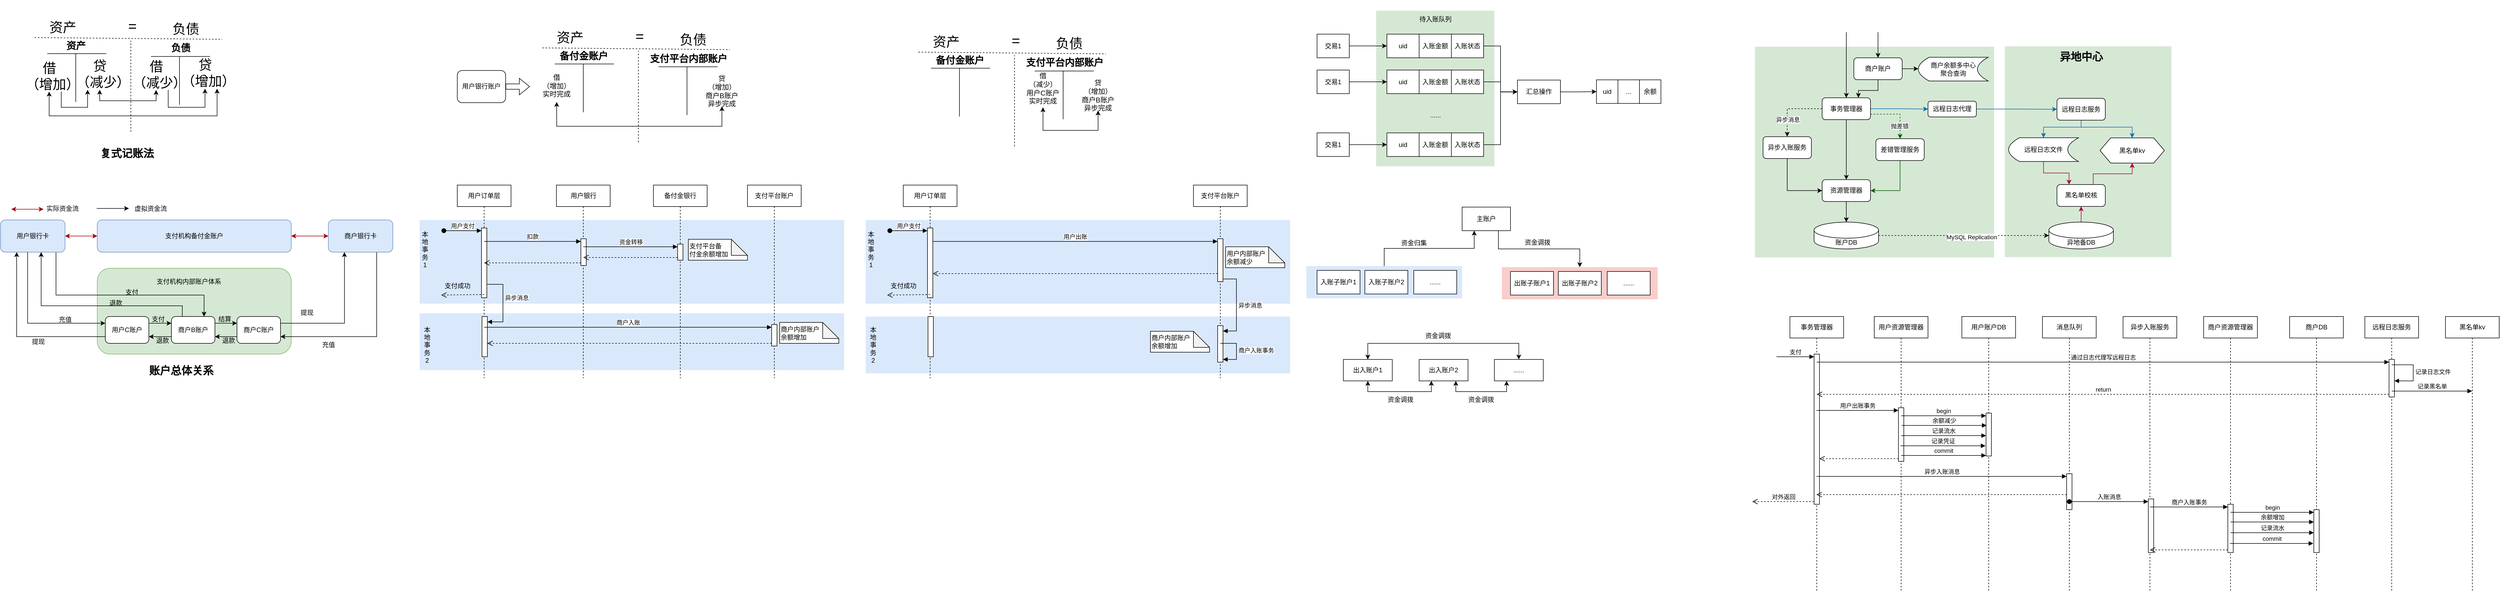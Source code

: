 <mxfile version="24.7.7">
  <diagram name="第 1 页" id="7SsCVHw0W15NpyXnOUrb">
    <mxGraphModel dx="-1735" dy="976" grid="1" gridSize="10" guides="1" tooltips="1" connect="1" arrows="1" fold="1" page="1" pageScale="1" pageWidth="827" pageHeight="1169" math="0" shadow="0">
      <root>
        <mxCell id="0" />
        <mxCell id="1" parent="0" />
        <mxCell id="xBtJLK2xpi-b1Wyv33hD-136" value="" style="rounded=0;whiteSpace=wrap;html=1;fillColor=#d5e8d4;strokeColor=none;" vertex="1" parent="1">
          <mxGeometry x="7110" y="96.25" width="310" height="393" as="geometry" />
        </mxCell>
        <mxCell id="xBtJLK2xpi-b1Wyv33hD-135" value="" style="rounded=0;whiteSpace=wrap;html=1;fillColor=#d5e8d4;strokeColor=none;" vertex="1" parent="1">
          <mxGeometry x="6645" y="97" width="445" height="393" as="geometry" />
        </mxCell>
        <mxCell id="xBtJLK2xpi-b1Wyv33hD-62" value="" style="rounded=0;whiteSpace=wrap;html=1;fillColor=#f8cecc;strokeColor=none;" vertex="1" parent="1">
          <mxGeometry x="6174" y="508" width="290" height="60" as="geometry" />
        </mxCell>
        <mxCell id="xBtJLK2xpi-b1Wyv33hD-63" style="edgeStyle=orthogonalEdgeStyle;rounded=0;orthogonalLoop=1;jettySize=auto;html=1;exitX=0.5;exitY=0;exitDx=0;exitDy=0;entryX=0.25;entryY=1;entryDx=0;entryDy=0;" edge="1" parent="1" source="xBtJLK2xpi-b1Wyv33hD-61" target="xBtJLK2xpi-b1Wyv33hD-28">
          <mxGeometry relative="1" as="geometry" />
        </mxCell>
        <mxCell id="xBtJLK2xpi-b1Wyv33hD-61" value="" style="rounded=0;whiteSpace=wrap;html=1;fillColor=#dae8fc;strokeColor=none;" vertex="1" parent="1">
          <mxGeometry x="5810" y="506" width="290" height="60" as="geometry" />
        </mxCell>
        <mxCell id="xBtJLK2xpi-b1Wyv33hD-24" value="" style="rounded=0;whiteSpace=wrap;html=1;fillColor=#d5e8d4;strokeColor=none;" vertex="1" parent="1">
          <mxGeometry x="5940" y="30" width="220" height="290" as="geometry" />
        </mxCell>
        <mxCell id="EodZ2tuuJ1Xo54SDkZiC-138" value="" style="rounded=0;whiteSpace=wrap;html=1;fillColor=#dae8fc;strokeColor=none;" parent="1" vertex="1">
          <mxGeometry x="4160" y="594" width="790" height="106" as="geometry" />
        </mxCell>
        <mxCell id="EodZ2tuuJ1Xo54SDkZiC-136" value="" style="rounded=0;whiteSpace=wrap;html=1;fillColor=#dae8fc;strokeColor=none;" parent="1" vertex="1">
          <mxGeometry x="4160" y="420" width="790" height="156" as="geometry" />
        </mxCell>
        <mxCell id="EodZ2tuuJ1Xo54SDkZiC-15" value="" style="rounded=1;whiteSpace=wrap;html=1;fillColor=#d5e8d4;strokeColor=#82b366;" parent="1" vertex="1">
          <mxGeometry x="3560" y="510" width="361" height="160" as="geometry" />
        </mxCell>
        <mxCell id="EodZ2tuuJ1Xo54SDkZiC-1" value="资产" style="rounded=0;whiteSpace=wrap;html=1;fillColor=none;strokeColor=none;fontSize=25;" parent="1" vertex="1">
          <mxGeometry x="3435.5" y="30" width="120" height="60" as="geometry" />
        </mxCell>
        <mxCell id="EodZ2tuuJ1Xo54SDkZiC-2" value="负债" style="rounded=0;whiteSpace=wrap;html=1;fillColor=none;strokeColor=none;fontSize=25;" parent="1" vertex="1">
          <mxGeometry x="3664.5" y="33.25" width="120" height="60" as="geometry" />
        </mxCell>
        <mxCell id="EodZ2tuuJ1Xo54SDkZiC-3" value="" style="endArrow=none;html=1;rounded=0;exitX=0;exitY=1;exitDx=0;exitDy=0;entryX=1;entryY=1;entryDx=0;entryDy=0;dashed=1;" parent="1" edge="1">
          <mxGeometry width="50" height="50" relative="1" as="geometry">
            <mxPoint x="3443.5" y="80" as="sourcePoint" />
            <mxPoint x="3792.5" y="83.25" as="targetPoint" />
          </mxGeometry>
        </mxCell>
        <mxCell id="EodZ2tuuJ1Xo54SDkZiC-4" value="=" style="text;html=1;align=center;verticalAlign=middle;resizable=0;points=[];autosize=1;strokeColor=none;fillColor=none;fontSize=27;" parent="1" vertex="1">
          <mxGeometry x="3604.5" y="33.75" width="40" height="50" as="geometry" />
        </mxCell>
        <mxCell id="EodZ2tuuJ1Xo54SDkZiC-5" style="edgeStyle=orthogonalEdgeStyle;rounded=0;orthogonalLoop=1;jettySize=auto;html=1;exitX=0.5;exitY=1;exitDx=0;exitDy=0;entryX=0.75;entryY=1;entryDx=0;entryDy=0;endArrow=classic;endFill=1;startArrow=classic;startFill=1;" parent="1" source="EodZ2tuuJ1Xo54SDkZiC-6" target="EodZ2tuuJ1Xo54SDkZiC-11" edge="1">
          <mxGeometry relative="1" as="geometry">
            <Array as="points">
              <mxPoint x="3471" y="226" />
              <mxPoint x="3783" y="226" />
            </Array>
          </mxGeometry>
        </mxCell>
        <mxCell id="EodZ2tuuJ1Xo54SDkZiC-57" style="edgeStyle=orthogonalEdgeStyle;rounded=0;orthogonalLoop=1;jettySize=auto;html=1;exitX=0.75;exitY=1;exitDx=0;exitDy=0;entryX=0.25;entryY=1;entryDx=0;entryDy=0;" parent="1" source="EodZ2tuuJ1Xo54SDkZiC-6" target="EodZ2tuuJ1Xo54SDkZiC-7" edge="1">
          <mxGeometry relative="1" as="geometry">
            <Array as="points">
              <mxPoint x="3493" y="210" />
              <mxPoint x="3542" y="210" />
            </Array>
          </mxGeometry>
        </mxCell>
        <mxCell id="EodZ2tuuJ1Xo54SDkZiC-6" value="借&lt;div&gt;（增加）&lt;/div&gt;" style="rounded=0;whiteSpace=wrap;html=1;fillColor=none;strokeColor=none;fontSize=25;" parent="1" vertex="1">
          <mxGeometry x="3425.5" y="120.75" width="90" height="60" as="geometry" />
        </mxCell>
        <mxCell id="EodZ2tuuJ1Xo54SDkZiC-7" value="贷&lt;div&gt;（减少）&lt;/div&gt;" style="rounded=0;whiteSpace=wrap;html=1;fillColor=none;strokeColor=none;fontSize=25;" parent="1" vertex="1">
          <mxGeometry x="3519.5" y="117.25" width="90" height="60" as="geometry" />
        </mxCell>
        <mxCell id="EodZ2tuuJ1Xo54SDkZiC-8" value="" style="endArrow=none;html=1;rounded=0;dashed=1;" parent="1" edge="1">
          <mxGeometry width="50" height="50" relative="1" as="geometry">
            <mxPoint x="3622.5" y="255.75" as="sourcePoint" />
            <mxPoint x="3622.5" y="85.75" as="targetPoint" />
          </mxGeometry>
        </mxCell>
        <mxCell id="EodZ2tuuJ1Xo54SDkZiC-9" style="edgeStyle=orthogonalEdgeStyle;rounded=0;orthogonalLoop=1;jettySize=auto;html=1;exitX=0.5;exitY=1;exitDx=0;exitDy=0;entryX=0.5;entryY=1;entryDx=0;entryDy=0;startArrow=classic;startFill=1;" parent="1" source="EodZ2tuuJ1Xo54SDkZiC-10" target="EodZ2tuuJ1Xo54SDkZiC-7" edge="1">
          <mxGeometry relative="1" as="geometry" />
        </mxCell>
        <mxCell id="EodZ2tuuJ1Xo54SDkZiC-58" style="edgeStyle=orthogonalEdgeStyle;rounded=0;orthogonalLoop=1;jettySize=auto;html=1;exitX=0.75;exitY=1;exitDx=0;exitDy=0;entryX=0.5;entryY=1;entryDx=0;entryDy=0;" parent="1" source="EodZ2tuuJ1Xo54SDkZiC-10" target="EodZ2tuuJ1Xo54SDkZiC-11" edge="1">
          <mxGeometry relative="1" as="geometry">
            <Array as="points">
              <mxPoint x="3692" y="210" />
              <mxPoint x="3761" y="210" />
            </Array>
          </mxGeometry>
        </mxCell>
        <mxCell id="EodZ2tuuJ1Xo54SDkZiC-10" value="借&lt;div&gt;（减少）&lt;/div&gt;" style="rounded=0;whiteSpace=wrap;html=1;fillColor=none;strokeColor=none;fontSize=25;" parent="1" vertex="1">
          <mxGeometry x="3624.5" y="117.75" width="90" height="60" as="geometry" />
        </mxCell>
        <mxCell id="EodZ2tuuJ1Xo54SDkZiC-11" value="贷&lt;div&gt;（增加）&lt;/div&gt;" style="rounded=0;whiteSpace=wrap;html=1;fillColor=none;strokeColor=none;fontSize=25;" parent="1" vertex="1">
          <mxGeometry x="3715.5" y="115.25" width="90" height="60" as="geometry" />
        </mxCell>
        <mxCell id="EodZ2tuuJ1Xo54SDkZiC-34" style="edgeStyle=orthogonalEdgeStyle;rounded=0;orthogonalLoop=1;jettySize=auto;html=1;exitX=0.42;exitY=1;exitDx=0;exitDy=0;entryX=0;entryY=0.25;entryDx=0;entryDy=0;exitPerimeter=0;" parent="1" source="EodZ2tuuJ1Xo54SDkZiC-12" target="EodZ2tuuJ1Xo54SDkZiC-16" edge="1">
          <mxGeometry relative="1" as="geometry" />
        </mxCell>
        <mxCell id="EodZ2tuuJ1Xo54SDkZiC-36" style="edgeStyle=orthogonalEdgeStyle;rounded=0;orthogonalLoop=1;jettySize=auto;html=1;exitX=1;exitY=0.5;exitDx=0;exitDy=0;entryX=0;entryY=0.5;entryDx=0;entryDy=0;startArrow=classic;startFill=1;strokeColor=#990000;" parent="1" source="EodZ2tuuJ1Xo54SDkZiC-12" target="EodZ2tuuJ1Xo54SDkZiC-13" edge="1">
          <mxGeometry relative="1" as="geometry" />
        </mxCell>
        <mxCell id="EodZ2tuuJ1Xo54SDkZiC-40" style="edgeStyle=orthogonalEdgeStyle;rounded=0;orthogonalLoop=1;jettySize=auto;html=1;exitX=0.86;exitY=1;exitDx=0;exitDy=0;exitPerimeter=0;entryX=0.75;entryY=0;entryDx=0;entryDy=0;" parent="1" source="EodZ2tuuJ1Xo54SDkZiC-12" target="EodZ2tuuJ1Xo54SDkZiC-17" edge="1">
          <mxGeometry relative="1" as="geometry">
            <Array as="points">
              <mxPoint x="3483" y="560" />
              <mxPoint x="3759" y="560" />
            </Array>
          </mxGeometry>
        </mxCell>
        <mxCell id="EodZ2tuuJ1Xo54SDkZiC-12" value="用户银行卡" style="rounded=1;whiteSpace=wrap;html=1;points=[[0,0,0,0,0],[0,0.25,0,0,0],[0,0.5,0,0,0],[0,0.75,0,0,0],[0,1,0,0,0],[0.15,1,0,0,0],[0.25,0,0,0,0],[0.25,1,0,0,0],[0.33,1,0,0,0],[0.42,1,0,0,0],[0.5,0,0,0,0],[0.53,1,0,0,0],[0.63,1,0,0,0],[0.75,0,0,0,0],[0.75,1,0,0,0],[0.86,1,0,0,0],[1,0,0,0,0],[1,0.25,0,0,0],[1,0.5,0,0,0],[1,0.75,0,0,0],[1,1,0,0,0]];fillColor=#dae8fc;strokeColor=#6c8ebf;" parent="1" vertex="1">
          <mxGeometry x="3380" y="420" width="120" height="60" as="geometry" />
        </mxCell>
        <mxCell id="EodZ2tuuJ1Xo54SDkZiC-13" value="支付机构备付金账户" style="rounded=1;whiteSpace=wrap;html=1;fillColor=#dae8fc;strokeColor=#6c8ebf;" parent="1" vertex="1">
          <mxGeometry x="3560" y="420" width="361" height="60" as="geometry" />
        </mxCell>
        <mxCell id="EodZ2tuuJ1Xo54SDkZiC-21" style="edgeStyle=orthogonalEdgeStyle;rounded=0;orthogonalLoop=1;jettySize=auto;html=1;exitX=0.75;exitY=1;exitDx=0;exitDy=0;entryX=1;entryY=0.75;entryDx=0;entryDy=0;" parent="1" source="EodZ2tuuJ1Xo54SDkZiC-14" target="EodZ2tuuJ1Xo54SDkZiC-18" edge="1">
          <mxGeometry relative="1" as="geometry" />
        </mxCell>
        <mxCell id="EodZ2tuuJ1Xo54SDkZiC-37" style="edgeStyle=orthogonalEdgeStyle;rounded=0;orthogonalLoop=1;jettySize=auto;html=1;exitX=0;exitY=0.5;exitDx=0;exitDy=0;entryX=1;entryY=0.5;entryDx=0;entryDy=0;startArrow=classic;startFill=1;strokeColor=#990000;" parent="1" source="EodZ2tuuJ1Xo54SDkZiC-14" target="EodZ2tuuJ1Xo54SDkZiC-13" edge="1">
          <mxGeometry relative="1" as="geometry" />
        </mxCell>
        <mxCell id="EodZ2tuuJ1Xo54SDkZiC-14" value="商户银行卡" style="rounded=1;whiteSpace=wrap;html=1;fillColor=#dae8fc;strokeColor=#6c8ebf;" parent="1" vertex="1">
          <mxGeometry x="3990" y="420" width="120" height="60" as="geometry" />
        </mxCell>
        <mxCell id="EodZ2tuuJ1Xo54SDkZiC-28" style="edgeStyle=orthogonalEdgeStyle;rounded=0;orthogonalLoop=1;jettySize=auto;html=1;exitX=1;exitY=0.25;exitDx=0;exitDy=0;entryX=0;entryY=0.25;entryDx=0;entryDy=0;" parent="1" source="EodZ2tuuJ1Xo54SDkZiC-16" target="EodZ2tuuJ1Xo54SDkZiC-17" edge="1">
          <mxGeometry relative="1" as="geometry" />
        </mxCell>
        <mxCell id="EodZ2tuuJ1Xo54SDkZiC-35" style="edgeStyle=orthogonalEdgeStyle;rounded=0;orthogonalLoop=1;jettySize=auto;html=1;exitX=0;exitY=0.75;exitDx=0;exitDy=0;entryX=0.25;entryY=1;entryDx=0;entryDy=0;" parent="1" source="EodZ2tuuJ1Xo54SDkZiC-16" target="EodZ2tuuJ1Xo54SDkZiC-12" edge="1">
          <mxGeometry relative="1" as="geometry" />
        </mxCell>
        <mxCell id="EodZ2tuuJ1Xo54SDkZiC-16" value="用户C账户" style="rounded=1;whiteSpace=wrap;html=1;" parent="1" vertex="1">
          <mxGeometry x="3575" y="600" width="81" height="50" as="geometry" />
        </mxCell>
        <mxCell id="EodZ2tuuJ1Xo54SDkZiC-24" style="edgeStyle=orthogonalEdgeStyle;rounded=0;orthogonalLoop=1;jettySize=auto;html=1;exitX=1;exitY=0.25;exitDx=0;exitDy=0;entryX=0;entryY=0.25;entryDx=0;entryDy=0;" parent="1" source="EodZ2tuuJ1Xo54SDkZiC-17" target="EodZ2tuuJ1Xo54SDkZiC-18" edge="1">
          <mxGeometry relative="1" as="geometry" />
        </mxCell>
        <mxCell id="EodZ2tuuJ1Xo54SDkZiC-29" style="edgeStyle=orthogonalEdgeStyle;rounded=0;orthogonalLoop=1;jettySize=auto;html=1;exitX=0;exitY=0.75;exitDx=0;exitDy=0;entryX=1;entryY=0.75;entryDx=0;entryDy=0;" parent="1" source="EodZ2tuuJ1Xo54SDkZiC-17" target="EodZ2tuuJ1Xo54SDkZiC-16" edge="1">
          <mxGeometry relative="1" as="geometry" />
        </mxCell>
        <mxCell id="EodZ2tuuJ1Xo54SDkZiC-17" value="商户B账户" style="rounded=1;whiteSpace=wrap;html=1;" parent="1" vertex="1">
          <mxGeometry x="3698" y="600" width="81" height="50" as="geometry" />
        </mxCell>
        <mxCell id="EodZ2tuuJ1Xo54SDkZiC-20" style="edgeStyle=orthogonalEdgeStyle;rounded=0;orthogonalLoop=1;jettySize=auto;html=1;exitX=1;exitY=0.25;exitDx=0;exitDy=0;entryX=0.25;entryY=1;entryDx=0;entryDy=0;" parent="1" source="EodZ2tuuJ1Xo54SDkZiC-18" target="EodZ2tuuJ1Xo54SDkZiC-14" edge="1">
          <mxGeometry relative="1" as="geometry" />
        </mxCell>
        <mxCell id="EodZ2tuuJ1Xo54SDkZiC-25" style="edgeStyle=orthogonalEdgeStyle;rounded=0;orthogonalLoop=1;jettySize=auto;html=1;exitX=0;exitY=0.75;exitDx=0;exitDy=0;entryX=1;entryY=0.75;entryDx=0;entryDy=0;" parent="1" source="EodZ2tuuJ1Xo54SDkZiC-18" target="EodZ2tuuJ1Xo54SDkZiC-17" edge="1">
          <mxGeometry relative="1" as="geometry" />
        </mxCell>
        <mxCell id="EodZ2tuuJ1Xo54SDkZiC-18" value="商户C账户" style="rounded=1;whiteSpace=wrap;html=1;" parent="1" vertex="1">
          <mxGeometry x="3820" y="600" width="81" height="50" as="geometry" />
        </mxCell>
        <mxCell id="EodZ2tuuJ1Xo54SDkZiC-19" value="支付机构内部账户体系" style="text;html=1;align=center;verticalAlign=middle;resizable=0;points=[];autosize=1;strokeColor=none;fillColor=none;" parent="1" vertex="1">
          <mxGeometry x="3660" y="520" width="140" height="30" as="geometry" />
        </mxCell>
        <mxCell id="EodZ2tuuJ1Xo54SDkZiC-22" value="提现" style="text;html=1;align=center;verticalAlign=middle;resizable=0;points=[];autosize=1;strokeColor=none;fillColor=none;" parent="1" vertex="1">
          <mxGeometry x="3925" y="578" width="50" height="30" as="geometry" />
        </mxCell>
        <mxCell id="EodZ2tuuJ1Xo54SDkZiC-23" value="充值" style="text;html=1;align=center;verticalAlign=middle;resizable=0;points=[];autosize=1;strokeColor=none;fillColor=none;" parent="1" vertex="1">
          <mxGeometry x="3965" y="638" width="50" height="30" as="geometry" />
        </mxCell>
        <mxCell id="EodZ2tuuJ1Xo54SDkZiC-26" value="结算" style="text;html=1;align=center;verticalAlign=middle;resizable=0;points=[];autosize=1;strokeColor=none;fillColor=none;" parent="1" vertex="1">
          <mxGeometry x="3772" y="590" width="50" height="30" as="geometry" />
        </mxCell>
        <mxCell id="EodZ2tuuJ1Xo54SDkZiC-27" value="退款" style="text;html=1;align=center;verticalAlign=middle;resizable=0;points=[];autosize=1;strokeColor=none;fillColor=none;" parent="1" vertex="1">
          <mxGeometry x="3779" y="630" width="50" height="30" as="geometry" />
        </mxCell>
        <mxCell id="EodZ2tuuJ1Xo54SDkZiC-31" value="支付" style="text;html=1;align=center;verticalAlign=middle;resizable=0;points=[];autosize=1;strokeColor=none;fillColor=none;" parent="1" vertex="1">
          <mxGeometry x="3648" y="590" width="50" height="30" as="geometry" />
        </mxCell>
        <mxCell id="EodZ2tuuJ1Xo54SDkZiC-33" value="退款" style="text;html=1;align=center;verticalAlign=middle;resizable=0;points=[];autosize=1;strokeColor=none;fillColor=none;" parent="1" vertex="1">
          <mxGeometry x="3656" y="630" width="50" height="30" as="geometry" />
        </mxCell>
        <mxCell id="EodZ2tuuJ1Xo54SDkZiC-38" value="充值" style="text;html=1;align=center;verticalAlign=middle;resizable=0;points=[];autosize=1;strokeColor=none;fillColor=none;" parent="1" vertex="1">
          <mxGeometry x="3475" y="591" width="50" height="30" as="geometry" />
        </mxCell>
        <mxCell id="EodZ2tuuJ1Xo54SDkZiC-39" value="提现" style="text;html=1;align=center;verticalAlign=middle;resizable=0;points=[];autosize=1;strokeColor=none;fillColor=none;" parent="1" vertex="1">
          <mxGeometry x="3425" y="632" width="50" height="30" as="geometry" />
        </mxCell>
        <mxCell id="EodZ2tuuJ1Xo54SDkZiC-42" style="edgeStyle=orthogonalEdgeStyle;rounded=0;orthogonalLoop=1;jettySize=auto;html=1;exitX=0.25;exitY=0;exitDx=0;exitDy=0;entryX=0.63;entryY=1;entryDx=0;entryDy=0;entryPerimeter=0;" parent="1" source="EodZ2tuuJ1Xo54SDkZiC-17" target="EodZ2tuuJ1Xo54SDkZiC-12" edge="1">
          <mxGeometry relative="1" as="geometry">
            <Array as="points">
              <mxPoint x="3718" y="580" />
              <mxPoint x="3456" y="580" />
            </Array>
          </mxGeometry>
        </mxCell>
        <mxCell id="EodZ2tuuJ1Xo54SDkZiC-43" value="支付" style="text;html=1;align=center;verticalAlign=middle;resizable=0;points=[];autosize=1;strokeColor=none;fillColor=none;" parent="1" vertex="1">
          <mxGeometry x="3599" y="540" width="50" height="30" as="geometry" />
        </mxCell>
        <mxCell id="EodZ2tuuJ1Xo54SDkZiC-44" value="退款" style="text;html=1;align=center;verticalAlign=middle;resizable=0;points=[];autosize=1;strokeColor=none;fillColor=none;" parent="1" vertex="1">
          <mxGeometry x="3569" y="560" width="50" height="30" as="geometry" />
        </mxCell>
        <mxCell id="EodZ2tuuJ1Xo54SDkZiC-48" style="edgeStyle=orthogonalEdgeStyle;rounded=0;orthogonalLoop=1;jettySize=auto;html=1;exitX=1;exitY=0.5;exitDx=0;exitDy=0;entryX=0;entryY=0.5;entryDx=0;entryDy=0;startArrow=classic;startFill=1;strokeColor=#990000;" parent="1" edge="1">
          <mxGeometry relative="1" as="geometry">
            <mxPoint x="3400" y="400" as="sourcePoint" />
            <mxPoint x="3460" y="400" as="targetPoint" />
          </mxGeometry>
        </mxCell>
        <mxCell id="EodZ2tuuJ1Xo54SDkZiC-49" value="实际资金流" style="text;html=1;align=center;verticalAlign=middle;resizable=0;points=[];autosize=1;strokeColor=none;fillColor=none;" parent="1" vertex="1">
          <mxGeometry x="3455" y="384" width="80" height="30" as="geometry" />
        </mxCell>
        <mxCell id="EodZ2tuuJ1Xo54SDkZiC-51" style="edgeStyle=orthogonalEdgeStyle;rounded=0;orthogonalLoop=1;jettySize=auto;html=1;exitX=1;exitY=0.25;exitDx=0;exitDy=0;exitPerimeter=0;entryX=0;entryY=0.25;entryDx=0;entryDy=0;" parent="1" edge="1">
          <mxGeometry relative="1" as="geometry">
            <mxPoint x="3559" y="398.5" as="sourcePoint" />
            <mxPoint x="3619" y="398.5" as="targetPoint" />
          </mxGeometry>
        </mxCell>
        <mxCell id="EodZ2tuuJ1Xo54SDkZiC-52" value="虚拟资金流" style="text;html=1;align=center;verticalAlign=middle;resizable=0;points=[];autosize=1;strokeColor=none;fillColor=none;" parent="1" vertex="1">
          <mxGeometry x="3619" y="384" width="80" height="30" as="geometry" />
        </mxCell>
        <mxCell id="EodZ2tuuJ1Xo54SDkZiC-53" value="复式记账法" style="text;html=1;align=center;verticalAlign=middle;resizable=0;points=[];autosize=1;strokeColor=none;fillColor=none;fontSize=20;fontStyle=1" parent="1" vertex="1">
          <mxGeometry x="3555" y="275" width="120" height="40" as="geometry" />
        </mxCell>
        <mxCell id="EodZ2tuuJ1Xo54SDkZiC-54" value="账户总体关系" style="text;html=1;align=center;verticalAlign=middle;resizable=0;points=[];autosize=1;strokeColor=none;fillColor=none;fontSize=20;fontStyle=1" parent="1" vertex="1">
          <mxGeometry x="3646" y="680" width="140" height="40" as="geometry" />
        </mxCell>
        <mxCell id="EodZ2tuuJ1Xo54SDkZiC-55" value="" style="endArrow=none;html=1;rounded=0;" parent="1" edge="1">
          <mxGeometry width="50" height="50" relative="1" as="geometry">
            <mxPoint x="3467" y="110" as="sourcePoint" />
            <mxPoint x="3577" y="110" as="targetPoint" />
          </mxGeometry>
        </mxCell>
        <mxCell id="EodZ2tuuJ1Xo54SDkZiC-56" value="" style="endArrow=none;html=1;rounded=0;" parent="1" edge="1">
          <mxGeometry width="50" height="50" relative="1" as="geometry">
            <mxPoint x="3520" y="200" as="sourcePoint" />
            <mxPoint x="3520" y="110" as="targetPoint" />
          </mxGeometry>
        </mxCell>
        <mxCell id="EodZ2tuuJ1Xo54SDkZiC-59" value="" style="endArrow=none;html=1;rounded=0;" parent="1" edge="1">
          <mxGeometry width="50" height="50" relative="1" as="geometry">
            <mxPoint x="3660" y="115.25" as="sourcePoint" />
            <mxPoint x="3770" y="115.25" as="targetPoint" />
          </mxGeometry>
        </mxCell>
        <mxCell id="EodZ2tuuJ1Xo54SDkZiC-60" value="" style="endArrow=none;html=1;rounded=0;" parent="1" edge="1">
          <mxGeometry width="50" height="50" relative="1" as="geometry">
            <mxPoint x="3713" y="205.25" as="sourcePoint" />
            <mxPoint x="3713" y="115.25" as="targetPoint" />
          </mxGeometry>
        </mxCell>
        <mxCell id="EodZ2tuuJ1Xo54SDkZiC-61" value="资产" style="text;html=1;align=center;verticalAlign=middle;resizable=0;points=[];autosize=1;strokeColor=none;fillColor=none;fontSize=18;fontStyle=1" parent="1" vertex="1">
          <mxGeometry x="3490" y="75.75" width="60" height="40" as="geometry" />
        </mxCell>
        <mxCell id="EodZ2tuuJ1Xo54SDkZiC-62" value="负债" style="text;html=1;align=center;verticalAlign=middle;resizable=0;points=[];autosize=1;strokeColor=none;fillColor=none;fontSize=18;fontStyle=1" parent="1" vertex="1">
          <mxGeometry x="3685" y="80.25" width="60" height="40" as="geometry" />
        </mxCell>
        <mxCell id="EodZ2tuuJ1Xo54SDkZiC-63" value="资产" style="rounded=0;whiteSpace=wrap;html=1;fillColor=none;strokeColor=none;fontSize=25;" parent="1" vertex="1">
          <mxGeometry x="4380" y="49.25" width="120" height="60" as="geometry" />
        </mxCell>
        <mxCell id="EodZ2tuuJ1Xo54SDkZiC-64" value="负债" style="rounded=0;whiteSpace=wrap;html=1;fillColor=none;strokeColor=none;fontSize=25;" parent="1" vertex="1">
          <mxGeometry x="4609" y="52.5" width="120" height="60" as="geometry" />
        </mxCell>
        <mxCell id="EodZ2tuuJ1Xo54SDkZiC-65" value="" style="endArrow=none;html=1;rounded=0;exitX=0;exitY=1;exitDx=0;exitDy=0;entryX=1;entryY=1;entryDx=0;entryDy=0;dashed=1;" parent="1" edge="1">
          <mxGeometry width="50" height="50" relative="1" as="geometry">
            <mxPoint x="4388" y="99.25" as="sourcePoint" />
            <mxPoint x="4737" y="102.5" as="targetPoint" />
          </mxGeometry>
        </mxCell>
        <mxCell id="EodZ2tuuJ1Xo54SDkZiC-66" value="=" style="text;html=1;align=center;verticalAlign=middle;resizable=0;points=[];autosize=1;strokeColor=none;fillColor=none;fontSize=27;" parent="1" vertex="1">
          <mxGeometry x="4549" y="53" width="40" height="50" as="geometry" />
        </mxCell>
        <mxCell id="EodZ2tuuJ1Xo54SDkZiC-67" style="edgeStyle=orthogonalEdgeStyle;rounded=0;orthogonalLoop=1;jettySize=auto;html=1;exitX=0.5;exitY=1;exitDx=0;exitDy=0;entryX=0.5;entryY=1;entryDx=0;entryDy=0;endArrow=classic;endFill=1;startArrow=classic;startFill=1;" parent="1" source="EodZ2tuuJ1Xo54SDkZiC-69" target="EodZ2tuuJ1Xo54SDkZiC-75" edge="1">
          <mxGeometry relative="1" as="geometry">
            <Array as="points">
              <mxPoint x="4415" y="245.37" />
              <mxPoint x="4723" y="245.37" />
            </Array>
          </mxGeometry>
        </mxCell>
        <mxCell id="EodZ2tuuJ1Xo54SDkZiC-69" value="借&lt;div style=&quot;font-size: 13px;&quot;&gt;（增加）&lt;/div&gt;&lt;div style=&quot;font-size: 13px;&quot;&gt;实时完成&lt;/div&gt;" style="rounded=0;whiteSpace=wrap;html=1;fillColor=none;strokeColor=none;fontSize=13;" parent="1" vertex="1">
          <mxGeometry x="4370" y="140" width="90" height="60" as="geometry" />
        </mxCell>
        <mxCell id="EodZ2tuuJ1Xo54SDkZiC-71" value="" style="endArrow=none;html=1;rounded=0;dashed=1;" parent="1" edge="1">
          <mxGeometry width="50" height="50" relative="1" as="geometry">
            <mxPoint x="4567" y="275" as="sourcePoint" />
            <mxPoint x="4567" y="105" as="targetPoint" />
          </mxGeometry>
        </mxCell>
        <mxCell id="EodZ2tuuJ1Xo54SDkZiC-75" value="贷&lt;div style=&quot;font-size: 13px;&quot;&gt;（增加）&lt;/div&gt;&lt;div style=&quot;font-size: 13px;&quot;&gt;商户B账户&lt;/div&gt;&lt;div style=&quot;font-size: 13px;&quot;&gt;异步完成&lt;/div&gt;" style="rounded=0;whiteSpace=wrap;html=1;fillColor=none;strokeColor=none;fontSize=13;" parent="1" vertex="1">
          <mxGeometry x="4665" y="151.37" width="115" height="56.87" as="geometry" />
        </mxCell>
        <mxCell id="EodZ2tuuJ1Xo54SDkZiC-76" value="" style="endArrow=none;html=1;rounded=0;" parent="1" edge="1">
          <mxGeometry width="50" height="50" relative="1" as="geometry">
            <mxPoint x="4411.5" y="129.25" as="sourcePoint" />
            <mxPoint x="4521.5" y="129.25" as="targetPoint" />
          </mxGeometry>
        </mxCell>
        <mxCell id="EodZ2tuuJ1Xo54SDkZiC-77" value="" style="endArrow=none;html=1;rounded=0;" parent="1" edge="1">
          <mxGeometry width="50" height="50" relative="1" as="geometry">
            <mxPoint x="4464.5" y="219.25" as="sourcePoint" />
            <mxPoint x="4464.5" y="129.25" as="targetPoint" />
          </mxGeometry>
        </mxCell>
        <mxCell id="EodZ2tuuJ1Xo54SDkZiC-78" value="" style="endArrow=none;html=1;rounded=0;" parent="1" edge="1">
          <mxGeometry width="50" height="50" relative="1" as="geometry">
            <mxPoint x="4604.5" y="134.5" as="sourcePoint" />
            <mxPoint x="4714.5" y="134.5" as="targetPoint" />
          </mxGeometry>
        </mxCell>
        <mxCell id="EodZ2tuuJ1Xo54SDkZiC-79" value="" style="endArrow=none;html=1;rounded=0;" parent="1" edge="1">
          <mxGeometry width="50" height="50" relative="1" as="geometry">
            <mxPoint x="4657.5" y="224.5" as="sourcePoint" />
            <mxPoint x="4657.5" y="134.5" as="targetPoint" />
          </mxGeometry>
        </mxCell>
        <mxCell id="EodZ2tuuJ1Xo54SDkZiC-80" value="备付金账户" style="text;html=1;align=center;verticalAlign=middle;resizable=0;points=[];autosize=1;strokeColor=none;fillColor=none;fontSize=18;fontStyle=1" parent="1" vertex="1">
          <mxGeometry x="4409.5" y="95" width="110" height="40" as="geometry" />
        </mxCell>
        <mxCell id="EodZ2tuuJ1Xo54SDkZiC-81" value="支付平台内部账户" style="text;html=1;align=center;verticalAlign=middle;resizable=0;points=[];autosize=1;strokeColor=none;fillColor=none;fontSize=18;fontStyle=1" parent="1" vertex="1">
          <mxGeometry x="4574.5" y="99.5" width="170" height="40" as="geometry" />
        </mxCell>
        <mxCell id="EodZ2tuuJ1Xo54SDkZiC-82" value="用户银行账户" style="rounded=1;whiteSpace=wrap;html=1;" parent="1" vertex="1">
          <mxGeometry x="4230" y="141.37" width="90" height="60" as="geometry" />
        </mxCell>
        <mxCell id="EodZ2tuuJ1Xo54SDkZiC-83" value="" style="shape=flexArrow;endArrow=classic;html=1;rounded=0;exitX=1;exitY=0.5;exitDx=0;exitDy=0;" parent="1" source="EodZ2tuuJ1Xo54SDkZiC-82" edge="1">
          <mxGeometry width="50" height="50" relative="1" as="geometry">
            <mxPoint x="4275" y="311.37" as="sourcePoint" />
            <mxPoint x="4365" y="171.37" as="targetPoint" />
          </mxGeometry>
        </mxCell>
        <mxCell id="EodZ2tuuJ1Xo54SDkZiC-104" value="用户订单层" style="shape=umlLifeline;perimeter=lifelinePerimeter;whiteSpace=wrap;html=1;container=1;dropTarget=0;collapsible=0;recursiveResize=0;outlineConnect=0;portConstraint=eastwest;newEdgeStyle={&quot;curved&quot;:0,&quot;rounded&quot;:0};" parent="1" vertex="1">
          <mxGeometry x="4230" y="355" width="100" height="360" as="geometry" />
        </mxCell>
        <mxCell id="EodZ2tuuJ1Xo54SDkZiC-108" value="" style="html=1;points=[[0,0,0,0,5],[0,1,0,0,-5],[1,0,0,0,5],[1,1,0,0,-5]];perimeter=orthogonalPerimeter;outlineConnect=0;targetShapes=umlLifeline;portConstraint=eastwest;newEdgeStyle={&quot;curved&quot;:0,&quot;rounded&quot;:0};" parent="EodZ2tuuJ1Xo54SDkZiC-104" vertex="1">
          <mxGeometry x="45" y="80" width="10" height="130" as="geometry" />
        </mxCell>
        <mxCell id="EodZ2tuuJ1Xo54SDkZiC-109" value="用户支付" style="html=1;verticalAlign=bottom;startArrow=oval;endArrow=block;startSize=8;curved=0;rounded=0;entryX=0;entryY=0;entryDx=0;entryDy=5;" parent="EodZ2tuuJ1Xo54SDkZiC-104" target="EodZ2tuuJ1Xo54SDkZiC-108" edge="1">
          <mxGeometry relative="1" as="geometry">
            <mxPoint x="-25" y="85" as="sourcePoint" />
          </mxGeometry>
        </mxCell>
        <mxCell id="EodZ2tuuJ1Xo54SDkZiC-123" value="" style="html=1;points=[[0,0,0,0,5],[0,1,0,0,-5],[1,0,0,0,5],[1,1,0,0,-5]];perimeter=orthogonalPerimeter;outlineConnect=0;targetShapes=umlLifeline;portConstraint=eastwest;newEdgeStyle={&quot;curved&quot;:0,&quot;rounded&quot;:0};" parent="EodZ2tuuJ1Xo54SDkZiC-104" vertex="1">
          <mxGeometry x="46" y="245" width="10" height="75" as="geometry" />
        </mxCell>
        <mxCell id="EodZ2tuuJ1Xo54SDkZiC-124" value="异步消息" style="html=1;align=left;spacingLeft=2;endArrow=block;rounded=0;edgeStyle=orthogonalEdgeStyle;curved=0;rounded=0;exitX=1;exitY=1;exitDx=0;exitDy=-5;exitPerimeter=0;" parent="EodZ2tuuJ1Xo54SDkZiC-104" source="EodZ2tuuJ1Xo54SDkZiC-108" target="EodZ2tuuJ1Xo54SDkZiC-123" edge="1">
          <mxGeometry relative="1" as="geometry">
            <mxPoint x="55" y="225" as="sourcePoint" />
            <Array as="points">
              <mxPoint x="85" y="185" />
              <mxPoint x="85" y="255" />
            </Array>
          </mxGeometry>
        </mxCell>
        <mxCell id="EodZ2tuuJ1Xo54SDkZiC-105" value="&lt;meta charset=&quot;utf-8&quot;&gt;&lt;span style=&quot;color: rgb(0, 0, 0); font-family: Helvetica; font-size: 12px; font-style: normal; font-variant-ligatures: normal; font-variant-caps: normal; font-weight: 400; letter-spacing: normal; orphans: 2; text-align: center; text-indent: 0px; text-transform: none; widows: 2; word-spacing: 0px; -webkit-text-stroke-width: 0px; white-space: normal; background-color: rgb(251, 251, 251); text-decoration-thickness: initial; text-decoration-style: initial; text-decoration-color: initial; display: inline !important; float: none;&quot;&gt;用户银行&lt;/span&gt;" style="shape=umlLifeline;perimeter=lifelinePerimeter;whiteSpace=wrap;html=1;container=1;dropTarget=0;collapsible=0;recursiveResize=0;outlineConnect=0;portConstraint=eastwest;newEdgeStyle={&quot;curved&quot;:0,&quot;rounded&quot;:0};" parent="1" vertex="1">
          <mxGeometry x="4414.5" y="355" width="100" height="360" as="geometry" />
        </mxCell>
        <mxCell id="EodZ2tuuJ1Xo54SDkZiC-112" value="" style="html=1;points=[[0,0,0,0,5],[0,1,0,0,-5],[1,0,0,0,5],[1,1,0,0,-5]];perimeter=orthogonalPerimeter;outlineConnect=0;targetShapes=umlLifeline;portConstraint=eastwest;newEdgeStyle={&quot;curved&quot;:0,&quot;rounded&quot;:0};" parent="EodZ2tuuJ1Xo54SDkZiC-105" vertex="1">
          <mxGeometry x="45.5" y="100" width="10" height="50" as="geometry" />
        </mxCell>
        <mxCell id="EodZ2tuuJ1Xo54SDkZiC-106" value="备付金银行" style="shape=umlLifeline;perimeter=lifelinePerimeter;whiteSpace=wrap;html=1;container=1;dropTarget=0;collapsible=0;recursiveResize=0;outlineConnect=0;portConstraint=eastwest;newEdgeStyle={&quot;curved&quot;:0,&quot;rounded&quot;:0};" parent="1" vertex="1">
          <mxGeometry x="4595" y="355" width="100" height="360" as="geometry" />
        </mxCell>
        <mxCell id="EodZ2tuuJ1Xo54SDkZiC-115" value="" style="html=1;points=[[0,0,0,0,5],[0,1,0,0,-5],[1,0,0,0,5],[1,1,0,0,-5]];perimeter=orthogonalPerimeter;outlineConnect=0;targetShapes=umlLifeline;portConstraint=eastwest;newEdgeStyle={&quot;curved&quot;:0,&quot;rounded&quot;:0};" parent="EodZ2tuuJ1Xo54SDkZiC-106" vertex="1">
          <mxGeometry x="45" y="110" width="10" height="30" as="geometry" />
        </mxCell>
        <mxCell id="EodZ2tuuJ1Xo54SDkZiC-107" value="支付平台账户" style="shape=umlLifeline;perimeter=lifelinePerimeter;whiteSpace=wrap;html=1;container=1;dropTarget=0;collapsible=0;recursiveResize=0;outlineConnect=0;portConstraint=eastwest;newEdgeStyle={&quot;curved&quot;:0,&quot;rounded&quot;:0};" parent="1" vertex="1">
          <mxGeometry x="4770" y="355" width="100" height="360" as="geometry" />
        </mxCell>
        <mxCell id="EodZ2tuuJ1Xo54SDkZiC-125" value="" style="html=1;points=[[0,0,0,0,5],[0,1,0,0,-5],[1,0,0,0,5],[1,1,0,0,-5]];perimeter=orthogonalPerimeter;outlineConnect=0;targetShapes=umlLifeline;portConstraint=eastwest;newEdgeStyle={&quot;curved&quot;:0,&quot;rounded&quot;:0};" parent="EodZ2tuuJ1Xo54SDkZiC-107" vertex="1">
          <mxGeometry x="45" y="260" width="10" height="40" as="geometry" />
        </mxCell>
        <mxCell id="EodZ2tuuJ1Xo54SDkZiC-114" value="" style="html=1;verticalAlign=bottom;endArrow=open;dashed=1;endSize=8;curved=0;rounded=0;exitX=0;exitY=1;exitDx=0;exitDy=-5;" parent="1" source="EodZ2tuuJ1Xo54SDkZiC-112" target="EodZ2tuuJ1Xo54SDkZiC-104" edge="1">
          <mxGeometry relative="1" as="geometry">
            <mxPoint x="4390" y="530" as="targetPoint" />
          </mxGeometry>
        </mxCell>
        <mxCell id="EodZ2tuuJ1Xo54SDkZiC-113" value="扣款" style="html=1;verticalAlign=bottom;endArrow=block;curved=0;rounded=0;entryX=0;entryY=0;entryDx=0;entryDy=5;" parent="1" source="EodZ2tuuJ1Xo54SDkZiC-104" target="EodZ2tuuJ1Xo54SDkZiC-112" edge="1">
          <mxGeometry relative="1" as="geometry">
            <mxPoint x="4390" y="460" as="sourcePoint" />
          </mxGeometry>
        </mxCell>
        <mxCell id="EodZ2tuuJ1Xo54SDkZiC-117" value="" style="html=1;verticalAlign=bottom;endArrow=open;dashed=1;endSize=8;curved=0;rounded=0;exitX=0;exitY=1;exitDx=0;exitDy=-5;exitPerimeter=0;" parent="1" source="EodZ2tuuJ1Xo54SDkZiC-115" target="EodZ2tuuJ1Xo54SDkZiC-105" edge="1">
          <mxGeometry relative="1" as="geometry">
            <mxPoint x="4570" y="540" as="targetPoint" />
          </mxGeometry>
        </mxCell>
        <mxCell id="EodZ2tuuJ1Xo54SDkZiC-116" value="资金转移" style="html=1;verticalAlign=bottom;endArrow=block;curved=0;rounded=0;entryX=0;entryY=0;entryDx=0;entryDy=5;" parent="1" source="EodZ2tuuJ1Xo54SDkZiC-105" target="EodZ2tuuJ1Xo54SDkZiC-115" edge="1">
          <mxGeometry relative="1" as="geometry">
            <mxPoint x="4570" y="470" as="sourcePoint" />
          </mxGeometry>
        </mxCell>
        <mxCell id="EodZ2tuuJ1Xo54SDkZiC-121" value="&lt;span style=&quot;text-wrap: nowrap;&quot;&gt;支付平台备&lt;/span&gt;&lt;div&gt;&lt;span style=&quot;text-wrap: nowrap;&quot;&gt;付金余额增加&lt;/span&gt;&lt;/div&gt;" style="shape=note;whiteSpace=wrap;html=1;backgroundOutline=1;darkOpacity=0.05;align=left;" parent="1" vertex="1">
          <mxGeometry x="4660" y="456" width="110" height="39" as="geometry" />
        </mxCell>
        <mxCell id="EodZ2tuuJ1Xo54SDkZiC-126" value="商户入账" style="html=1;verticalAlign=bottom;endArrow=block;curved=0;rounded=0;entryX=0;entryY=0;entryDx=0;entryDy=5;" parent="1" source="EodZ2tuuJ1Xo54SDkZiC-104" target="EodZ2tuuJ1Xo54SDkZiC-125" edge="1">
          <mxGeometry relative="1" as="geometry">
            <mxPoint x="4745" y="620" as="sourcePoint" />
          </mxGeometry>
        </mxCell>
        <mxCell id="EodZ2tuuJ1Xo54SDkZiC-127" value="" style="html=1;verticalAlign=bottom;endArrow=open;dashed=1;endSize=8;curved=0;rounded=0;exitX=0;exitY=1;exitDx=0;exitDy=-5;" parent="1" source="EodZ2tuuJ1Xo54SDkZiC-125" target="EodZ2tuuJ1Xo54SDkZiC-123" edge="1">
          <mxGeometry relative="1" as="geometry">
            <mxPoint x="4745" y="690" as="targetPoint" />
          </mxGeometry>
        </mxCell>
        <mxCell id="EodZ2tuuJ1Xo54SDkZiC-129" value="&lt;span style=&quot;text-wrap: nowrap;&quot;&gt;商户内部账户&lt;/span&gt;&lt;div&gt;&lt;span style=&quot;text-wrap: nowrap;&quot;&gt;余额增加&lt;/span&gt;&lt;/div&gt;" style="shape=note;whiteSpace=wrap;html=1;backgroundOutline=1;darkOpacity=0.05;align=left;" parent="1" vertex="1">
          <mxGeometry x="4830" y="611" width="110" height="39" as="geometry" />
        </mxCell>
        <mxCell id="EodZ2tuuJ1Xo54SDkZiC-130" value="" style="html=1;verticalAlign=bottom;endArrow=open;dashed=1;endSize=8;curved=0;rounded=0;exitX=0;exitY=1;exitDx=0;exitDy=-5;" parent="1" edge="1">
          <mxGeometry relative="1" as="geometry">
            <mxPoint x="4200" y="560" as="targetPoint" />
            <mxPoint x="4280" y="559" as="sourcePoint" />
          </mxGeometry>
        </mxCell>
        <mxCell id="EodZ2tuuJ1Xo54SDkZiC-131" value="支付成功" style="text;html=1;align=center;verticalAlign=middle;resizable=0;points=[];autosize=1;strokeColor=none;fillColor=none;" parent="1" vertex="1">
          <mxGeometry x="4195" y="528" width="70" height="30" as="geometry" />
        </mxCell>
        <mxCell id="EodZ2tuuJ1Xo54SDkZiC-134" value="本地事务1" style="whiteSpace=wrap;html=1;fillColor=none;strokeColor=none;" parent="1" vertex="1">
          <mxGeometry x="4160" y="440" width="20" height="70" as="geometry" />
        </mxCell>
        <mxCell id="EodZ2tuuJ1Xo54SDkZiC-135" value="本地事务2" style="whiteSpace=wrap;html=1;fillColor=none;strokeColor=none;" parent="1" vertex="1">
          <mxGeometry x="4164" y="618" width="20" height="70" as="geometry" />
        </mxCell>
        <mxCell id="EodZ2tuuJ1Xo54SDkZiC-139" value="资产" style="rounded=0;whiteSpace=wrap;html=1;fillColor=none;strokeColor=none;fontSize=25;" parent="1" vertex="1">
          <mxGeometry x="5080" y="57.13" width="120" height="60" as="geometry" />
        </mxCell>
        <mxCell id="EodZ2tuuJ1Xo54SDkZiC-140" value="负债" style="rounded=0;whiteSpace=wrap;html=1;fillColor=none;strokeColor=none;fontSize=25;" parent="1" vertex="1">
          <mxGeometry x="5309" y="60.38" width="120" height="60" as="geometry" />
        </mxCell>
        <mxCell id="EodZ2tuuJ1Xo54SDkZiC-141" value="" style="endArrow=none;html=1;rounded=0;exitX=0;exitY=1;exitDx=0;exitDy=0;entryX=1;entryY=1;entryDx=0;entryDy=0;dashed=1;" parent="1" edge="1">
          <mxGeometry width="50" height="50" relative="1" as="geometry">
            <mxPoint x="5088" y="107.13" as="sourcePoint" />
            <mxPoint x="5437" y="110.38" as="targetPoint" />
          </mxGeometry>
        </mxCell>
        <mxCell id="EodZ2tuuJ1Xo54SDkZiC-142" value="=" style="text;html=1;align=center;verticalAlign=middle;resizable=0;points=[];autosize=1;strokeColor=none;fillColor=none;fontSize=27;" parent="1" vertex="1">
          <mxGeometry x="5249" y="60.88" width="40" height="50" as="geometry" />
        </mxCell>
        <mxCell id="EodZ2tuuJ1Xo54SDkZiC-143" style="edgeStyle=orthogonalEdgeStyle;rounded=0;orthogonalLoop=1;jettySize=auto;html=1;exitX=0.5;exitY=1;exitDx=0;exitDy=0;entryX=0.5;entryY=1;entryDx=0;entryDy=0;endArrow=classic;endFill=1;startArrow=classic;startFill=1;" parent="1" source="EodZ2tuuJ1Xo54SDkZiC-144" target="EodZ2tuuJ1Xo54SDkZiC-146" edge="1">
          <mxGeometry relative="1" as="geometry">
            <Array as="points">
              <mxPoint x="5320" y="253" />
              <mxPoint x="5423" y="253" />
            </Array>
          </mxGeometry>
        </mxCell>
        <mxCell id="EodZ2tuuJ1Xo54SDkZiC-144" value="借&lt;div style=&quot;font-size: 13px;&quot;&gt;（减少）&lt;/div&gt;&lt;div style=&quot;font-size: 13px;&quot;&gt;用户C账户&lt;/div&gt;&lt;div style=&quot;font-size: 13px;&quot;&gt;实时完成&lt;/div&gt;" style="rounded=0;whiteSpace=wrap;html=1;fillColor=none;strokeColor=none;fontSize=13;" parent="1" vertex="1">
          <mxGeometry x="5275" y="140" width="90" height="70" as="geometry" />
        </mxCell>
        <mxCell id="EodZ2tuuJ1Xo54SDkZiC-145" value="" style="endArrow=none;html=1;rounded=0;dashed=1;" parent="1" edge="1">
          <mxGeometry width="50" height="50" relative="1" as="geometry">
            <mxPoint x="5267" y="282.88" as="sourcePoint" />
            <mxPoint x="5267" y="112.88" as="targetPoint" />
          </mxGeometry>
        </mxCell>
        <mxCell id="EodZ2tuuJ1Xo54SDkZiC-146" value="贷&lt;div style=&quot;font-size: 13px;&quot;&gt;（增加）&lt;/div&gt;&lt;div style=&quot;font-size: 13px;&quot;&gt;商户B账户&lt;/div&gt;&lt;div style=&quot;font-size: 13px;&quot;&gt;异步完成&lt;/div&gt;" style="rounded=0;whiteSpace=wrap;html=1;fillColor=none;strokeColor=none;fontSize=13;" parent="1" vertex="1">
          <mxGeometry x="5365" y="159.25" width="115" height="56.87" as="geometry" />
        </mxCell>
        <mxCell id="EodZ2tuuJ1Xo54SDkZiC-147" value="" style="endArrow=none;html=1;rounded=0;" parent="1" edge="1">
          <mxGeometry width="50" height="50" relative="1" as="geometry">
            <mxPoint x="5111.5" y="137.13" as="sourcePoint" />
            <mxPoint x="5221.5" y="137.13" as="targetPoint" />
          </mxGeometry>
        </mxCell>
        <mxCell id="EodZ2tuuJ1Xo54SDkZiC-148" value="" style="endArrow=none;html=1;rounded=0;" parent="1" edge="1">
          <mxGeometry width="50" height="50" relative="1" as="geometry">
            <mxPoint x="5164.5" y="227.13" as="sourcePoint" />
            <mxPoint x="5164.5" y="137.13" as="targetPoint" />
          </mxGeometry>
        </mxCell>
        <mxCell id="EodZ2tuuJ1Xo54SDkZiC-149" value="" style="endArrow=none;html=1;rounded=0;" parent="1" edge="1">
          <mxGeometry width="50" height="50" relative="1" as="geometry">
            <mxPoint x="5304.5" y="142.38" as="sourcePoint" />
            <mxPoint x="5414.5" y="142.38" as="targetPoint" />
          </mxGeometry>
        </mxCell>
        <mxCell id="EodZ2tuuJ1Xo54SDkZiC-150" value="" style="endArrow=none;html=1;rounded=0;" parent="1" edge="1">
          <mxGeometry width="50" height="50" relative="1" as="geometry">
            <mxPoint x="5357.5" y="232.38" as="sourcePoint" />
            <mxPoint x="5357.5" y="142.38" as="targetPoint" />
          </mxGeometry>
        </mxCell>
        <mxCell id="EodZ2tuuJ1Xo54SDkZiC-151" value="备付金账户" style="text;html=1;align=center;verticalAlign=middle;resizable=0;points=[];autosize=1;strokeColor=none;fillColor=none;fontSize=18;fontStyle=1" parent="1" vertex="1">
          <mxGeometry x="5109.5" y="102.88" width="110" height="40" as="geometry" />
        </mxCell>
        <mxCell id="EodZ2tuuJ1Xo54SDkZiC-152" value="支付平台内部账户" style="text;html=1;align=center;verticalAlign=middle;resizable=0;points=[];autosize=1;strokeColor=none;fillColor=none;fontSize=18;fontStyle=1" parent="1" vertex="1">
          <mxGeometry x="5274.5" y="107.38" width="170" height="40" as="geometry" />
        </mxCell>
        <mxCell id="EodZ2tuuJ1Xo54SDkZiC-153" value="" style="rounded=0;whiteSpace=wrap;html=1;fillColor=#dae8fc;strokeColor=none;" parent="1" vertex="1">
          <mxGeometry x="4990" y="600" width="790" height="106" as="geometry" />
        </mxCell>
        <mxCell id="EodZ2tuuJ1Xo54SDkZiC-154" value="" style="rounded=0;whiteSpace=wrap;html=1;fillColor=#dae8fc;strokeColor=none;" parent="1" vertex="1">
          <mxGeometry x="4990" y="420" width="790" height="156" as="geometry" />
        </mxCell>
        <mxCell id="EodZ2tuuJ1Xo54SDkZiC-155" value="用户订单层" style="shape=umlLifeline;perimeter=lifelinePerimeter;whiteSpace=wrap;html=1;container=1;dropTarget=0;collapsible=0;recursiveResize=0;outlineConnect=0;portConstraint=eastwest;newEdgeStyle={&quot;curved&quot;:0,&quot;rounded&quot;:0};" parent="1" vertex="1">
          <mxGeometry x="5060" y="355" width="100" height="360" as="geometry" />
        </mxCell>
        <mxCell id="EodZ2tuuJ1Xo54SDkZiC-156" value="" style="html=1;points=[[0,0,0,0,5],[0,1,0,0,-5],[1,0,0,0,5],[1,1,0,0,-5]];perimeter=orthogonalPerimeter;outlineConnect=0;targetShapes=umlLifeline;portConstraint=eastwest;newEdgeStyle={&quot;curved&quot;:0,&quot;rounded&quot;:0};" parent="EodZ2tuuJ1Xo54SDkZiC-155" vertex="1">
          <mxGeometry x="45" y="80" width="10" height="130" as="geometry" />
        </mxCell>
        <mxCell id="EodZ2tuuJ1Xo54SDkZiC-157" value="用户支付" style="html=1;verticalAlign=bottom;startArrow=oval;endArrow=block;startSize=8;curved=0;rounded=0;entryX=0;entryY=0;entryDx=0;entryDy=5;" parent="EodZ2tuuJ1Xo54SDkZiC-155" target="EodZ2tuuJ1Xo54SDkZiC-156" edge="1">
          <mxGeometry relative="1" as="geometry">
            <mxPoint x="-25" y="85" as="sourcePoint" />
          </mxGeometry>
        </mxCell>
        <mxCell id="EodZ2tuuJ1Xo54SDkZiC-158" value="" style="html=1;points=[[0,0,0,0,5],[0,1,0,0,-5],[1,0,0,0,5],[1,1,0,0,-5]];perimeter=orthogonalPerimeter;outlineConnect=0;targetShapes=umlLifeline;portConstraint=eastwest;newEdgeStyle={&quot;curved&quot;:0,&quot;rounded&quot;:0};" parent="EodZ2tuuJ1Xo54SDkZiC-155" vertex="1">
          <mxGeometry x="46" y="245" width="10" height="75" as="geometry" />
        </mxCell>
        <mxCell id="EodZ2tuuJ1Xo54SDkZiC-164" value="支付平台账户" style="shape=umlLifeline;perimeter=lifelinePerimeter;whiteSpace=wrap;html=1;container=1;dropTarget=0;collapsible=0;recursiveResize=0;outlineConnect=0;portConstraint=eastwest;newEdgeStyle={&quot;curved&quot;:0,&quot;rounded&quot;:0};" parent="1" vertex="1">
          <mxGeometry x="5600" y="355" width="100" height="360" as="geometry" />
        </mxCell>
        <mxCell id="EodZ2tuuJ1Xo54SDkZiC-178" value="" style="html=1;points=[[0,0,0,0,5],[0,1,0,0,-5],[1,0,0,0,5],[1,1,0,0,-5]];perimeter=orthogonalPerimeter;outlineConnect=0;targetShapes=umlLifeline;portConstraint=eastwest;newEdgeStyle={&quot;curved&quot;:0,&quot;rounded&quot;:0};" parent="EodZ2tuuJ1Xo54SDkZiC-164" vertex="1">
          <mxGeometry x="45" y="100" width="10" height="80" as="geometry" />
        </mxCell>
        <mxCell id="EodZ2tuuJ1Xo54SDkZiC-181" value="" style="html=1;points=[[0,0,0,0,5],[0,1,0,0,-5],[1,0,0,0,5],[1,1,0,0,-5]];perimeter=orthogonalPerimeter;outlineConnect=0;targetShapes=umlLifeline;portConstraint=eastwest;newEdgeStyle={&quot;curved&quot;:0,&quot;rounded&quot;:0};" parent="EodZ2tuuJ1Xo54SDkZiC-164" vertex="1">
          <mxGeometry x="45" y="262" width="10" height="68" as="geometry" />
        </mxCell>
        <mxCell id="EodZ2tuuJ1Xo54SDkZiC-182" value="异步消息" style="html=1;align=left;spacingLeft=2;endArrow=block;rounded=0;edgeStyle=orthogonalEdgeStyle;curved=0;rounded=0;exitX=1;exitY=1;exitDx=0;exitDy=-5;exitPerimeter=0;" parent="EodZ2tuuJ1Xo54SDkZiC-164" source="EodZ2tuuJ1Xo54SDkZiC-178" target="EodZ2tuuJ1Xo54SDkZiC-181" edge="1">
          <mxGeometry relative="1" as="geometry">
            <mxPoint x="50" y="242" as="sourcePoint" />
            <Array as="points">
              <mxPoint x="80" y="175" />
              <mxPoint x="80" y="272" />
            </Array>
          </mxGeometry>
        </mxCell>
        <mxCell id="EodZ2tuuJ1Xo54SDkZiC-170" value="&lt;span style=&quot;text-wrap: nowrap;&quot;&gt;用户内部账户&lt;/span&gt;&lt;div&gt;&lt;span style=&quot;text-wrap: nowrap;&quot;&gt;余额减少&lt;/span&gt;&lt;/div&gt;" style="shape=note;whiteSpace=wrap;html=1;backgroundOutline=1;darkOpacity=0.05;align=left;" parent="1" vertex="1">
          <mxGeometry x="5660" y="470" width="110" height="39" as="geometry" />
        </mxCell>
        <mxCell id="EodZ2tuuJ1Xo54SDkZiC-173" value="&lt;span style=&quot;text-wrap: nowrap;&quot;&gt;商户内部账户&lt;/span&gt;&lt;div&gt;&lt;span style=&quot;text-wrap: nowrap;&quot;&gt;余额增加&lt;/span&gt;&lt;/div&gt;" style="shape=note;whiteSpace=wrap;html=1;backgroundOutline=1;darkOpacity=0.05;align=left;" parent="1" vertex="1">
          <mxGeometry x="5520" y="627.5" width="110" height="39" as="geometry" />
        </mxCell>
        <mxCell id="EodZ2tuuJ1Xo54SDkZiC-174" value="" style="html=1;verticalAlign=bottom;endArrow=open;dashed=1;endSize=8;curved=0;rounded=0;exitX=0;exitY=1;exitDx=0;exitDy=-5;" parent="1" edge="1">
          <mxGeometry relative="1" as="geometry">
            <mxPoint x="5030" y="560" as="targetPoint" />
            <mxPoint x="5110" y="559" as="sourcePoint" />
          </mxGeometry>
        </mxCell>
        <mxCell id="EodZ2tuuJ1Xo54SDkZiC-175" value="支付成功" style="text;html=1;align=center;verticalAlign=middle;resizable=0;points=[];autosize=1;strokeColor=none;fillColor=none;" parent="1" vertex="1">
          <mxGeometry x="5025" y="528" width="70" height="30" as="geometry" />
        </mxCell>
        <mxCell id="EodZ2tuuJ1Xo54SDkZiC-176" value="本地事务1" style="whiteSpace=wrap;html=1;fillColor=none;strokeColor=none;" parent="1" vertex="1">
          <mxGeometry x="4990" y="440" width="20" height="70" as="geometry" />
        </mxCell>
        <mxCell id="EodZ2tuuJ1Xo54SDkZiC-177" value="本地事务2" style="whiteSpace=wrap;html=1;fillColor=none;strokeColor=none;" parent="1" vertex="1">
          <mxGeometry x="4994" y="618" width="20" height="70" as="geometry" />
        </mxCell>
        <mxCell id="EodZ2tuuJ1Xo54SDkZiC-179" value="用户出账" style="html=1;verticalAlign=bottom;endArrow=block;curved=0;rounded=0;entryX=0;entryY=0;entryDx=0;entryDy=5;" parent="1" source="EodZ2tuuJ1Xo54SDkZiC-156" target="EodZ2tuuJ1Xo54SDkZiC-178" edge="1">
          <mxGeometry relative="1" as="geometry">
            <mxPoint x="5575" y="460" as="sourcePoint" />
          </mxGeometry>
        </mxCell>
        <mxCell id="EodZ2tuuJ1Xo54SDkZiC-180" value="" style="html=1;verticalAlign=bottom;endArrow=open;dashed=1;endSize=8;curved=0;rounded=0;exitX=0;exitY=1;exitDx=0;exitDy=-5;" parent="1" edge="1">
          <mxGeometry relative="1" as="geometry">
            <mxPoint x="5115" y="520" as="targetPoint" />
            <mxPoint x="5645" y="520" as="sourcePoint" />
          </mxGeometry>
        </mxCell>
        <mxCell id="EodZ2tuuJ1Xo54SDkZiC-185" value="商户入账事务" style="html=1;align=left;spacingLeft=2;endArrow=block;rounded=0;edgeStyle=orthogonalEdgeStyle;curved=0;rounded=0;" parent="1" edge="1">
          <mxGeometry relative="1" as="geometry">
            <mxPoint x="5650" y="650" as="sourcePoint" />
            <Array as="points">
              <mxPoint x="5650" y="650" />
              <mxPoint x="5680" y="650" />
              <mxPoint x="5680" y="680" />
            </Array>
            <mxPoint x="5655" y="680" as="targetPoint" />
          </mxGeometry>
        </mxCell>
        <mxCell id="xBtJLK2xpi-b1Wyv33hD-5" style="edgeStyle=orthogonalEdgeStyle;rounded=0;orthogonalLoop=1;jettySize=auto;html=1;exitX=1;exitY=0.5;exitDx=0;exitDy=0;entryX=0;entryY=0.5;entryDx=0;entryDy=0;" edge="1" parent="1" source="xBtJLK2xpi-b1Wyv33hD-1" target="xBtJLK2xpi-b1Wyv33hD-2">
          <mxGeometry relative="1" as="geometry" />
        </mxCell>
        <mxCell id="xBtJLK2xpi-b1Wyv33hD-1" value="交易1" style="rounded=0;whiteSpace=wrap;html=1;" vertex="1" parent="1">
          <mxGeometry x="5830" y="73.68" width="60" height="44" as="geometry" />
        </mxCell>
        <mxCell id="xBtJLK2xpi-b1Wyv33hD-2" value="uid" style="rounded=0;whiteSpace=wrap;html=1;" vertex="1" parent="1">
          <mxGeometry x="5960" y="73.68" width="60" height="44" as="geometry" />
        </mxCell>
        <mxCell id="xBtJLK2xpi-b1Wyv33hD-3" value="入账金额" style="rounded=0;whiteSpace=wrap;html=1;" vertex="1" parent="1">
          <mxGeometry x="6020" y="73.68" width="60" height="44" as="geometry" />
        </mxCell>
        <mxCell id="xBtJLK2xpi-b1Wyv33hD-20" style="edgeStyle=orthogonalEdgeStyle;rounded=0;orthogonalLoop=1;jettySize=auto;html=1;exitX=1;exitY=0.5;exitDx=0;exitDy=0;entryX=0;entryY=0.5;entryDx=0;entryDy=0;" edge="1" parent="1" source="xBtJLK2xpi-b1Wyv33hD-4" target="xBtJLK2xpi-b1Wyv33hD-16">
          <mxGeometry relative="1" as="geometry" />
        </mxCell>
        <mxCell id="xBtJLK2xpi-b1Wyv33hD-4" value="入账状态" style="rounded=0;whiteSpace=wrap;html=1;" vertex="1" parent="1">
          <mxGeometry x="6080" y="73.68" width="60" height="44" as="geometry" />
        </mxCell>
        <mxCell id="xBtJLK2xpi-b1Wyv33hD-6" style="edgeStyle=orthogonalEdgeStyle;rounded=0;orthogonalLoop=1;jettySize=auto;html=1;exitX=1;exitY=0.5;exitDx=0;exitDy=0;entryX=0;entryY=0.5;entryDx=0;entryDy=0;" edge="1" parent="1" source="xBtJLK2xpi-b1Wyv33hD-7" target="xBtJLK2xpi-b1Wyv33hD-8">
          <mxGeometry relative="1" as="geometry" />
        </mxCell>
        <mxCell id="xBtJLK2xpi-b1Wyv33hD-7" value="交易1" style="rounded=0;whiteSpace=wrap;html=1;" vertex="1" parent="1">
          <mxGeometry x="5830" y="140.56" width="60" height="44" as="geometry" />
        </mxCell>
        <mxCell id="xBtJLK2xpi-b1Wyv33hD-8" value="uid" style="rounded=0;whiteSpace=wrap;html=1;" vertex="1" parent="1">
          <mxGeometry x="5960" y="140.56" width="60" height="44" as="geometry" />
        </mxCell>
        <mxCell id="xBtJLK2xpi-b1Wyv33hD-9" value="入账金额" style="rounded=0;whiteSpace=wrap;html=1;" vertex="1" parent="1">
          <mxGeometry x="6020" y="140.56" width="60" height="44" as="geometry" />
        </mxCell>
        <mxCell id="xBtJLK2xpi-b1Wyv33hD-21" style="edgeStyle=orthogonalEdgeStyle;rounded=0;orthogonalLoop=1;jettySize=auto;html=1;exitX=1;exitY=0.5;exitDx=0;exitDy=0;entryX=0;entryY=0.5;entryDx=0;entryDy=0;" edge="1" parent="1" source="xBtJLK2xpi-b1Wyv33hD-10" target="xBtJLK2xpi-b1Wyv33hD-16">
          <mxGeometry relative="1" as="geometry" />
        </mxCell>
        <mxCell id="xBtJLK2xpi-b1Wyv33hD-10" value="入账状态" style="rounded=0;whiteSpace=wrap;html=1;" vertex="1" parent="1">
          <mxGeometry x="6080" y="140.56" width="60" height="44" as="geometry" />
        </mxCell>
        <mxCell id="xBtJLK2xpi-b1Wyv33hD-11" style="edgeStyle=orthogonalEdgeStyle;rounded=0;orthogonalLoop=1;jettySize=auto;html=1;exitX=1;exitY=0.5;exitDx=0;exitDy=0;entryX=0;entryY=0.5;entryDx=0;entryDy=0;" edge="1" parent="1" source="xBtJLK2xpi-b1Wyv33hD-12" target="xBtJLK2xpi-b1Wyv33hD-13">
          <mxGeometry relative="1" as="geometry" />
        </mxCell>
        <mxCell id="xBtJLK2xpi-b1Wyv33hD-12" value="交易1" style="rounded=0;whiteSpace=wrap;html=1;" vertex="1" parent="1">
          <mxGeometry x="5830" y="257.68" width="60" height="44" as="geometry" />
        </mxCell>
        <mxCell id="xBtJLK2xpi-b1Wyv33hD-13" value="uid" style="rounded=0;whiteSpace=wrap;html=1;" vertex="1" parent="1">
          <mxGeometry x="5960" y="257.68" width="60" height="44" as="geometry" />
        </mxCell>
        <mxCell id="xBtJLK2xpi-b1Wyv33hD-14" value="入账金额" style="rounded=0;whiteSpace=wrap;html=1;" vertex="1" parent="1">
          <mxGeometry x="6020" y="257.68" width="60" height="44" as="geometry" />
        </mxCell>
        <mxCell id="xBtJLK2xpi-b1Wyv33hD-22" style="edgeStyle=orthogonalEdgeStyle;rounded=0;orthogonalLoop=1;jettySize=auto;html=1;exitX=1;exitY=0.5;exitDx=0;exitDy=0;entryX=0;entryY=0.5;entryDx=0;entryDy=0;" edge="1" parent="1" source="xBtJLK2xpi-b1Wyv33hD-15" target="xBtJLK2xpi-b1Wyv33hD-16">
          <mxGeometry relative="1" as="geometry" />
        </mxCell>
        <mxCell id="xBtJLK2xpi-b1Wyv33hD-15" value="入账状态" style="rounded=0;whiteSpace=wrap;html=1;" vertex="1" parent="1">
          <mxGeometry x="6080" y="257.68" width="60" height="44" as="geometry" />
        </mxCell>
        <mxCell id="xBtJLK2xpi-b1Wyv33hD-23" style="edgeStyle=orthogonalEdgeStyle;rounded=0;orthogonalLoop=1;jettySize=auto;html=1;exitX=1;exitY=0.5;exitDx=0;exitDy=0;entryX=0;entryY=0.5;entryDx=0;entryDy=0;" edge="1" parent="1" source="xBtJLK2xpi-b1Wyv33hD-16" target="xBtJLK2xpi-b1Wyv33hD-17">
          <mxGeometry relative="1" as="geometry" />
        </mxCell>
        <mxCell id="xBtJLK2xpi-b1Wyv33hD-16" value="汇总操作" style="rounded=0;whiteSpace=wrap;html=1;" vertex="1" parent="1">
          <mxGeometry x="6203" y="159.25" width="80" height="44" as="geometry" />
        </mxCell>
        <mxCell id="xBtJLK2xpi-b1Wyv33hD-17" value="uid" style="rounded=0;whiteSpace=wrap;html=1;" vertex="1" parent="1">
          <mxGeometry x="6350" y="158.8" width="40" height="44" as="geometry" />
        </mxCell>
        <mxCell id="xBtJLK2xpi-b1Wyv33hD-18" value="..." style="rounded=0;whiteSpace=wrap;html=1;" vertex="1" parent="1">
          <mxGeometry x="6390" y="158.8" width="40" height="44" as="geometry" />
        </mxCell>
        <mxCell id="xBtJLK2xpi-b1Wyv33hD-19" value="余额" style="rounded=0;whiteSpace=wrap;html=1;" vertex="1" parent="1">
          <mxGeometry x="6430" y="158.8" width="40" height="44" as="geometry" />
        </mxCell>
        <mxCell id="xBtJLK2xpi-b1Wyv33hD-25" value="待入账队列" style="text;html=1;align=center;verticalAlign=middle;resizable=0;points=[];autosize=1;strokeColor=none;fillColor=none;" vertex="1" parent="1">
          <mxGeometry x="6010" y="30.88" width="80" height="30" as="geometry" />
        </mxCell>
        <mxCell id="xBtJLK2xpi-b1Wyv33hD-27" value="......" style="text;html=1;align=center;verticalAlign=middle;resizable=0;points=[];autosize=1;strokeColor=none;fillColor=none;" vertex="1" parent="1">
          <mxGeometry x="6030" y="210" width="40" height="30" as="geometry" />
        </mxCell>
        <mxCell id="xBtJLK2xpi-b1Wyv33hD-64" style="edgeStyle=orthogonalEdgeStyle;rounded=0;orthogonalLoop=1;jettySize=auto;html=1;exitX=0.75;exitY=1;exitDx=0;exitDy=0;entryX=0.5;entryY=0;entryDx=0;entryDy=0;" edge="1" parent="1" source="xBtJLK2xpi-b1Wyv33hD-28" target="xBtJLK2xpi-b1Wyv33hD-62">
          <mxGeometry relative="1" as="geometry" />
        </mxCell>
        <mxCell id="xBtJLK2xpi-b1Wyv33hD-28" value="主账户" style="rounded=0;whiteSpace=wrap;html=1;" vertex="1" parent="1">
          <mxGeometry x="6100" y="396" width="90" height="44" as="geometry" />
        </mxCell>
        <mxCell id="xBtJLK2xpi-b1Wyv33hD-55" value="入账子账户1" style="rounded=0;whiteSpace=wrap;html=1;" vertex="1" parent="1">
          <mxGeometry x="5830" y="514" width="80" height="44" as="geometry" />
        </mxCell>
        <mxCell id="xBtJLK2xpi-b1Wyv33hD-56" value="入账子账户2" style="rounded=0;whiteSpace=wrap;html=1;" vertex="1" parent="1">
          <mxGeometry x="5919" y="514" width="80" height="44" as="geometry" />
        </mxCell>
        <mxCell id="xBtJLK2xpi-b1Wyv33hD-57" value="......" style="rounded=0;whiteSpace=wrap;html=1;" vertex="1" parent="1">
          <mxGeometry x="6010" y="514" width="80" height="44" as="geometry" />
        </mxCell>
        <mxCell id="xBtJLK2xpi-b1Wyv33hD-58" value="出账子账户1" style="rounded=0;whiteSpace=wrap;html=1;" vertex="1" parent="1">
          <mxGeometry x="6190" y="516" width="80" height="44" as="geometry" />
        </mxCell>
        <mxCell id="xBtJLK2xpi-b1Wyv33hD-59" value="出账子账户2" style="rounded=0;whiteSpace=wrap;html=1;" vertex="1" parent="1">
          <mxGeometry x="6279" y="516" width="80" height="44" as="geometry" />
        </mxCell>
        <mxCell id="xBtJLK2xpi-b1Wyv33hD-60" value="......" style="rounded=0;whiteSpace=wrap;html=1;" vertex="1" parent="1">
          <mxGeometry x="6370" y="516" width="80" height="44" as="geometry" />
        </mxCell>
        <mxCell id="xBtJLK2xpi-b1Wyv33hD-65" value="资金归集" style="text;html=1;align=center;verticalAlign=middle;resizable=0;points=[];autosize=1;strokeColor=none;fillColor=none;" vertex="1" parent="1">
          <mxGeometry x="5975" y="448" width="70" height="30" as="geometry" />
        </mxCell>
        <mxCell id="xBtJLK2xpi-b1Wyv33hD-66" value="资金调拨" style="text;html=1;align=center;verticalAlign=middle;resizable=0;points=[];autosize=1;strokeColor=none;fillColor=none;" vertex="1" parent="1">
          <mxGeometry x="6205" y="447" width="70" height="30" as="geometry" />
        </mxCell>
        <mxCell id="xBtJLK2xpi-b1Wyv33hD-83" style="edgeStyle=orthogonalEdgeStyle;rounded=0;orthogonalLoop=1;jettySize=auto;html=1;exitX=0.5;exitY=0;exitDx=0;exitDy=0;entryX=0.5;entryY=0;entryDx=0;entryDy=0;startArrow=classic;startFill=1;" edge="1" parent="1" source="xBtJLK2xpi-b1Wyv33hD-67" target="xBtJLK2xpi-b1Wyv33hD-82">
          <mxGeometry relative="1" as="geometry">
            <Array as="points">
              <mxPoint x="5925" y="650" />
              <mxPoint x="6206" y="650" />
            </Array>
          </mxGeometry>
        </mxCell>
        <mxCell id="xBtJLK2xpi-b1Wyv33hD-84" style="edgeStyle=orthogonalEdgeStyle;rounded=0;orthogonalLoop=1;jettySize=auto;html=1;exitX=0.5;exitY=1;exitDx=0;exitDy=0;entryX=0.25;entryY=1;entryDx=0;entryDy=0;startArrow=classic;startFill=1;" edge="1" parent="1" source="xBtJLK2xpi-b1Wyv33hD-67" target="xBtJLK2xpi-b1Wyv33hD-81">
          <mxGeometry relative="1" as="geometry" />
        </mxCell>
        <mxCell id="xBtJLK2xpi-b1Wyv33hD-67" value="出入账户1" style="rounded=0;whiteSpace=wrap;html=1;" vertex="1" parent="1">
          <mxGeometry x="5879" y="680" width="91" height="40" as="geometry" />
        </mxCell>
        <mxCell id="xBtJLK2xpi-b1Wyv33hD-85" style="edgeStyle=orthogonalEdgeStyle;rounded=0;orthogonalLoop=1;jettySize=auto;html=1;exitX=0.75;exitY=1;exitDx=0;exitDy=0;entryX=0.25;entryY=1;entryDx=0;entryDy=0;startArrow=classic;startFill=1;" edge="1" parent="1" source="xBtJLK2xpi-b1Wyv33hD-81" target="xBtJLK2xpi-b1Wyv33hD-82">
          <mxGeometry relative="1" as="geometry" />
        </mxCell>
        <mxCell id="xBtJLK2xpi-b1Wyv33hD-81" value="出入账户2" style="rounded=0;whiteSpace=wrap;html=1;" vertex="1" parent="1">
          <mxGeometry x="6020" y="680" width="91" height="40" as="geometry" />
        </mxCell>
        <mxCell id="xBtJLK2xpi-b1Wyv33hD-82" value="......" style="rounded=0;whiteSpace=wrap;html=1;" vertex="1" parent="1">
          <mxGeometry x="6160" y="680" width="91" height="40" as="geometry" />
        </mxCell>
        <mxCell id="xBtJLK2xpi-b1Wyv33hD-86" value="资金调拨" style="text;html=1;align=center;verticalAlign=middle;resizable=0;points=[];autosize=1;strokeColor=none;fillColor=none;" vertex="1" parent="1">
          <mxGeometry x="5950" y="740" width="70" height="30" as="geometry" />
        </mxCell>
        <mxCell id="xBtJLK2xpi-b1Wyv33hD-87" value="资金调拨" style="text;html=1;align=center;verticalAlign=middle;resizable=0;points=[];autosize=1;strokeColor=none;fillColor=none;" vertex="1" parent="1">
          <mxGeometry x="6100" y="740" width="70" height="30" as="geometry" />
        </mxCell>
        <mxCell id="xBtJLK2xpi-b1Wyv33hD-88" value="资金调拨" style="text;html=1;align=center;verticalAlign=middle;resizable=0;points=[];autosize=1;strokeColor=none;fillColor=none;" vertex="1" parent="1">
          <mxGeometry x="6020" y="621" width="70" height="30" as="geometry" />
        </mxCell>
        <mxCell id="xBtJLK2xpi-b1Wyv33hD-103" style="edgeStyle=orthogonalEdgeStyle;rounded=0;orthogonalLoop=1;jettySize=auto;html=1;exitX=0.5;exitY=1;exitDx=0;exitDy=0;entryX=0.5;entryY=0;entryDx=0;entryDy=0;" edge="1" parent="1" source="xBtJLK2xpi-b1Wyv33hD-89" target="xBtJLK2xpi-b1Wyv33hD-101">
          <mxGeometry relative="1" as="geometry" />
        </mxCell>
        <mxCell id="xBtJLK2xpi-b1Wyv33hD-107" style="edgeStyle=orthogonalEdgeStyle;rounded=0;orthogonalLoop=1;jettySize=auto;html=1;exitX=0;exitY=0.5;exitDx=0;exitDy=0;entryX=0.5;entryY=0;entryDx=0;entryDy=0;dashed=1;" edge="1" parent="1" source="xBtJLK2xpi-b1Wyv33hD-89" target="xBtJLK2xpi-b1Wyv33hD-99">
          <mxGeometry relative="1" as="geometry" />
        </mxCell>
        <mxCell id="xBtJLK2xpi-b1Wyv33hD-138" value="异步消息" style="edgeLabel;html=1;align=center;verticalAlign=middle;resizable=0;points=[];" vertex="1" connectable="0" parent="xBtJLK2xpi-b1Wyv33hD-107">
          <mxGeometry x="0.458" y="1" relative="1" as="geometry">
            <mxPoint as="offset" />
          </mxGeometry>
        </mxCell>
        <mxCell id="xBtJLK2xpi-b1Wyv33hD-108" style="edgeStyle=orthogonalEdgeStyle;rounded=0;orthogonalLoop=1;jettySize=auto;html=1;exitX=1;exitY=0.75;exitDx=0;exitDy=0;entryX=0.5;entryY=0;entryDx=0;entryDy=0;dashed=1;fillColor=#008a00;strokeColor=#005700;" edge="1" parent="1" source="xBtJLK2xpi-b1Wyv33hD-89" target="xBtJLK2xpi-b1Wyv33hD-100">
          <mxGeometry relative="1" as="geometry" />
        </mxCell>
        <mxCell id="xBtJLK2xpi-b1Wyv33hD-139" value="抛差错" style="edgeLabel;html=1;align=center;verticalAlign=middle;resizable=0;points=[];" vertex="1" connectable="0" parent="xBtJLK2xpi-b1Wyv33hD-108">
          <mxGeometry x="0.532" y="-1" relative="1" as="geometry">
            <mxPoint as="offset" />
          </mxGeometry>
        </mxCell>
        <mxCell id="xBtJLK2xpi-b1Wyv33hD-126" style="edgeStyle=orthogonalEdgeStyle;rounded=0;orthogonalLoop=1;jettySize=auto;html=1;exitX=1;exitY=0.5;exitDx=0;exitDy=0;entryX=0;entryY=0.5;entryDx=0;entryDy=0;fillColor=#1ba1e2;strokeColor=#006EAF;" edge="1" parent="1" source="xBtJLK2xpi-b1Wyv33hD-89" target="xBtJLK2xpi-b1Wyv33hD-111">
          <mxGeometry relative="1" as="geometry" />
        </mxCell>
        <mxCell id="xBtJLK2xpi-b1Wyv33hD-89" value="事务管理器" style="rounded=1;whiteSpace=wrap;html=1;" vertex="1" parent="1">
          <mxGeometry x="6770" y="192.25" width="90" height="40.75" as="geometry" />
        </mxCell>
        <mxCell id="xBtJLK2xpi-b1Wyv33hD-105" style="edgeStyle=orthogonalEdgeStyle;rounded=0;orthogonalLoop=1;jettySize=auto;html=1;exitX=0.5;exitY=1;exitDx=0;exitDy=0;entryX=0;entryY=0.5;entryDx=0;entryDy=0;" edge="1" parent="1" source="xBtJLK2xpi-b1Wyv33hD-99" target="xBtJLK2xpi-b1Wyv33hD-101">
          <mxGeometry relative="1" as="geometry" />
        </mxCell>
        <mxCell id="xBtJLK2xpi-b1Wyv33hD-99" value="异步入账服务" style="rounded=1;whiteSpace=wrap;html=1;" vertex="1" parent="1">
          <mxGeometry x="6660" y="264.75" width="90" height="40.75" as="geometry" />
        </mxCell>
        <mxCell id="xBtJLK2xpi-b1Wyv33hD-106" style="edgeStyle=orthogonalEdgeStyle;rounded=0;orthogonalLoop=1;jettySize=auto;html=1;exitX=0.5;exitY=1;exitDx=0;exitDy=0;entryX=1;entryY=0.5;entryDx=0;entryDy=0;fillColor=#008a00;strokeColor=#005700;" edge="1" parent="1" source="xBtJLK2xpi-b1Wyv33hD-100" target="xBtJLK2xpi-b1Wyv33hD-101">
          <mxGeometry relative="1" as="geometry" />
        </mxCell>
        <mxCell id="xBtJLK2xpi-b1Wyv33hD-100" value="差错管理服务" style="rounded=1;whiteSpace=wrap;html=1;" vertex="1" parent="1">
          <mxGeometry x="6870" y="268.56" width="90" height="40.75" as="geometry" />
        </mxCell>
        <mxCell id="xBtJLK2xpi-b1Wyv33hD-101" value="资源管理器" style="rounded=1;whiteSpace=wrap;html=1;" vertex="1" parent="1">
          <mxGeometry x="6770" y="344.93" width="90" height="40.75" as="geometry" />
        </mxCell>
        <mxCell id="xBtJLK2xpi-b1Wyv33hD-102" value="账户DB" style="shape=cylinder3;whiteSpace=wrap;html=1;boundedLbl=1;backgroundOutline=1;size=15;" vertex="1" parent="1">
          <mxGeometry x="6755" y="424" width="120" height="50" as="geometry" />
        </mxCell>
        <mxCell id="xBtJLK2xpi-b1Wyv33hD-104" style="edgeStyle=orthogonalEdgeStyle;rounded=0;orthogonalLoop=1;jettySize=auto;html=1;exitX=0.5;exitY=1;exitDx=0;exitDy=0;entryX=0.5;entryY=0;entryDx=0;entryDy=0;entryPerimeter=0;" edge="1" parent="1" source="xBtJLK2xpi-b1Wyv33hD-101" target="xBtJLK2xpi-b1Wyv33hD-102">
          <mxGeometry relative="1" as="geometry" />
        </mxCell>
        <mxCell id="xBtJLK2xpi-b1Wyv33hD-128" style="edgeStyle=orthogonalEdgeStyle;rounded=0;orthogonalLoop=1;jettySize=auto;html=1;exitX=0.5;exitY=1;exitDx=0;exitDy=0;entryX=0.75;entryY=0;entryDx=0;entryDy=0;" edge="1" parent="1" source="xBtJLK2xpi-b1Wyv33hD-109" target="xBtJLK2xpi-b1Wyv33hD-89">
          <mxGeometry relative="1" as="geometry" />
        </mxCell>
        <mxCell id="xBtJLK2xpi-b1Wyv33hD-134" style="edgeStyle=orthogonalEdgeStyle;rounded=0;orthogonalLoop=1;jettySize=auto;html=1;exitX=1;exitY=0.5;exitDx=0;exitDy=0;entryX=0;entryY=0.5;entryDx=0;entryDy=0;" edge="1" parent="1" source="xBtJLK2xpi-b1Wyv33hD-109" target="xBtJLK2xpi-b1Wyv33hD-110">
          <mxGeometry relative="1" as="geometry" />
        </mxCell>
        <mxCell id="xBtJLK2xpi-b1Wyv33hD-109" value="商户账户" style="rounded=1;whiteSpace=wrap;html=1;" vertex="1" parent="1">
          <mxGeometry x="6829" y="117.75" width="90" height="40.75" as="geometry" />
        </mxCell>
        <mxCell id="xBtJLK2xpi-b1Wyv33hD-110" value="商户余额多中心&lt;div&gt;聚合查询&lt;/div&gt;" style="shape=dataStorage;whiteSpace=wrap;html=1;fixedSize=1;" vertex="1" parent="1">
          <mxGeometry x="6949" y="116.75" width="130" height="44.25" as="geometry" />
        </mxCell>
        <mxCell id="xBtJLK2xpi-b1Wyv33hD-127" style="edgeStyle=orthogonalEdgeStyle;rounded=0;orthogonalLoop=1;jettySize=auto;html=1;exitX=1;exitY=0.5;exitDx=0;exitDy=0;fillColor=#1ba1e2;strokeColor=#006EAF;" edge="1" parent="1" source="xBtJLK2xpi-b1Wyv33hD-111" target="xBtJLK2xpi-b1Wyv33hD-112">
          <mxGeometry relative="1" as="geometry" />
        </mxCell>
        <mxCell id="xBtJLK2xpi-b1Wyv33hD-111" value="远程日志代理" style="rounded=1;whiteSpace=wrap;html=1;" vertex="1" parent="1">
          <mxGeometry x="6967" y="198.62" width="90" height="29.38" as="geometry" />
        </mxCell>
        <mxCell id="xBtJLK2xpi-b1Wyv33hD-124" style="edgeStyle=orthogonalEdgeStyle;rounded=0;orthogonalLoop=1;jettySize=auto;html=1;exitX=0.5;exitY=1;exitDx=0;exitDy=0;entryX=0.5;entryY=0;entryDx=0;entryDy=0;fillColor=#1ba1e2;strokeColor=#006EAF;" edge="1" parent="1" source="xBtJLK2xpi-b1Wyv33hD-112" target="xBtJLK2xpi-b1Wyv33hD-113">
          <mxGeometry relative="1" as="geometry">
            <Array as="points">
              <mxPoint x="7252" y="247" />
              <mxPoint x="7182" y="247" />
            </Array>
          </mxGeometry>
        </mxCell>
        <mxCell id="xBtJLK2xpi-b1Wyv33hD-125" style="edgeStyle=orthogonalEdgeStyle;rounded=0;orthogonalLoop=1;jettySize=auto;html=1;exitX=0.5;exitY=1;exitDx=0;exitDy=0;fillColor=#1ba1e2;strokeColor=#006EAF;" edge="1" parent="1" source="xBtJLK2xpi-b1Wyv33hD-112" target="xBtJLK2xpi-b1Wyv33hD-115">
          <mxGeometry relative="1" as="geometry">
            <Array as="points">
              <mxPoint x="7252" y="247" />
              <mxPoint x="7347" y="247" />
            </Array>
          </mxGeometry>
        </mxCell>
        <mxCell id="xBtJLK2xpi-b1Wyv33hD-112" value="远程日志服务" style="rounded=1;whiteSpace=wrap;html=1;" vertex="1" parent="1">
          <mxGeometry x="7207" y="193.25" width="90" height="40.75" as="geometry" />
        </mxCell>
        <mxCell id="xBtJLK2xpi-b1Wyv33hD-121" style="edgeStyle=orthogonalEdgeStyle;rounded=0;orthogonalLoop=1;jettySize=auto;html=1;exitX=0.5;exitY=1;exitDx=0;exitDy=0;entryX=0.25;entryY=0;entryDx=0;entryDy=0;fillColor=#d80073;strokeColor=#A50040;" edge="1" parent="1" source="xBtJLK2xpi-b1Wyv33hD-113" target="xBtJLK2xpi-b1Wyv33hD-116">
          <mxGeometry relative="1" as="geometry" />
        </mxCell>
        <mxCell id="xBtJLK2xpi-b1Wyv33hD-113" value="远程日志文件" style="shape=dataStorage;whiteSpace=wrap;html=1;fixedSize=1;" vertex="1" parent="1">
          <mxGeometry x="7117" y="266.81" width="130" height="44.25" as="geometry" />
        </mxCell>
        <mxCell id="xBtJLK2xpi-b1Wyv33hD-115" value="黑名单kv" style="shape=hexagon;perimeter=hexagonPerimeter2;whiteSpace=wrap;html=1;fixedSize=1;" vertex="1" parent="1">
          <mxGeometry x="7287" y="267" width="120" height="47" as="geometry" />
        </mxCell>
        <mxCell id="xBtJLK2xpi-b1Wyv33hD-122" style="edgeStyle=orthogonalEdgeStyle;rounded=0;orthogonalLoop=1;jettySize=auto;html=1;exitX=0.75;exitY=0;exitDx=0;exitDy=0;entryX=0.5;entryY=1;entryDx=0;entryDy=0;fillColor=#d80073;strokeColor=#A50040;" edge="1" parent="1" source="xBtJLK2xpi-b1Wyv33hD-116" target="xBtJLK2xpi-b1Wyv33hD-115">
          <mxGeometry relative="1" as="geometry" />
        </mxCell>
        <mxCell id="xBtJLK2xpi-b1Wyv33hD-116" value="黑名单校核" style="rounded=1;whiteSpace=wrap;html=1;" vertex="1" parent="1">
          <mxGeometry x="7207" y="354" width="90" height="40.75" as="geometry" />
        </mxCell>
        <mxCell id="xBtJLK2xpi-b1Wyv33hD-120" style="edgeStyle=orthogonalEdgeStyle;rounded=0;orthogonalLoop=1;jettySize=auto;html=1;exitX=0.5;exitY=0;exitDx=0;exitDy=0;exitPerimeter=0;entryX=0.5;entryY=1;entryDx=0;entryDy=0;fillColor=#d80073;strokeColor=#A50040;" edge="1" parent="1" source="xBtJLK2xpi-b1Wyv33hD-117" target="xBtJLK2xpi-b1Wyv33hD-116">
          <mxGeometry relative="1" as="geometry" />
        </mxCell>
        <mxCell id="xBtJLK2xpi-b1Wyv33hD-117" value="异地备DB" style="shape=cylinder3;whiteSpace=wrap;html=1;boundedLbl=1;backgroundOutline=1;size=15;" vertex="1" parent="1">
          <mxGeometry x="7192" y="424" width="120" height="50" as="geometry" />
        </mxCell>
        <mxCell id="xBtJLK2xpi-b1Wyv33hD-118" style="edgeStyle=orthogonalEdgeStyle;rounded=0;orthogonalLoop=1;jettySize=auto;html=1;exitX=1;exitY=0.5;exitDx=0;exitDy=0;exitPerimeter=0;entryX=0;entryY=0.5;entryDx=0;entryDy=0;entryPerimeter=0;dashed=1;" edge="1" parent="1" source="xBtJLK2xpi-b1Wyv33hD-102" target="xBtJLK2xpi-b1Wyv33hD-117">
          <mxGeometry relative="1" as="geometry" />
        </mxCell>
        <mxCell id="xBtJLK2xpi-b1Wyv33hD-119" value="MySQL Replication" style="edgeLabel;html=1;align=center;verticalAlign=middle;resizable=0;points=[];" vertex="1" connectable="0" parent="xBtJLK2xpi-b1Wyv33hD-118">
          <mxGeometry x="0.093" y="-3" relative="1" as="geometry">
            <mxPoint as="offset" />
          </mxGeometry>
        </mxCell>
        <mxCell id="xBtJLK2xpi-b1Wyv33hD-131" style="edgeStyle=orthogonalEdgeStyle;rounded=0;orthogonalLoop=1;jettySize=auto;html=1;exitX=0.25;exitY=1;exitDx=0;exitDy=0;entryX=0.5;entryY=0;entryDx=0;entryDy=0;" edge="1" parent="1" source="xBtJLK2xpi-b1Wyv33hD-129" target="xBtJLK2xpi-b1Wyv33hD-89">
          <mxGeometry relative="1" as="geometry" />
        </mxCell>
        <mxCell id="xBtJLK2xpi-b1Wyv33hD-129" value="" style="rounded=0;whiteSpace=wrap;html=1;fillColor=none;strokeColor=none;" vertex="1" parent="1">
          <mxGeometry x="6810" y="10" width="20" height="60" as="geometry" />
        </mxCell>
        <mxCell id="xBtJLK2xpi-b1Wyv33hD-133" style="edgeStyle=orthogonalEdgeStyle;rounded=0;orthogonalLoop=1;jettySize=auto;html=1;exitX=0.5;exitY=1;exitDx=0;exitDy=0;entryX=0.5;entryY=0;entryDx=0;entryDy=0;" edge="1" parent="1" source="xBtJLK2xpi-b1Wyv33hD-132" target="xBtJLK2xpi-b1Wyv33hD-109">
          <mxGeometry relative="1" as="geometry" />
        </mxCell>
        <mxCell id="xBtJLK2xpi-b1Wyv33hD-132" value="" style="rounded=0;whiteSpace=wrap;html=1;fillColor=none;strokeColor=none;" vertex="1" parent="1">
          <mxGeometry x="6864" y="10" width="20" height="60" as="geometry" />
        </mxCell>
        <mxCell id="xBtJLK2xpi-b1Wyv33hD-137" value="异地中心" style="text;html=1;align=center;verticalAlign=middle;resizable=0;points=[];autosize=1;strokeColor=none;fillColor=none;fontSize=20;fontStyle=1" vertex="1" parent="1">
          <mxGeometry x="7202" y="95" width="100" height="40" as="geometry" />
        </mxCell>
        <mxCell id="xBtJLK2xpi-b1Wyv33hD-140" value="事务管理器" style="shape=umlLifeline;perimeter=lifelinePerimeter;whiteSpace=wrap;html=1;container=1;dropTarget=0;collapsible=0;recursiveResize=0;outlineConnect=0;portConstraint=eastwest;newEdgeStyle={&quot;curved&quot;:0,&quot;rounded&quot;:0};" vertex="1" parent="1">
          <mxGeometry x="6710" y="600" width="100" height="512" as="geometry" />
        </mxCell>
        <mxCell id="xBtJLK2xpi-b1Wyv33hD-149" value="" style="html=1;points=[[0,0,0,0,5],[0,1,0,0,-5],[1,0,0,0,5],[1,1,0,0,-5]];perimeter=orthogonalPerimeter;outlineConnect=0;targetShapes=umlLifeline;portConstraint=eastwest;newEdgeStyle={&quot;curved&quot;:0,&quot;rounded&quot;:0};" vertex="1" parent="xBtJLK2xpi-b1Wyv33hD-140">
          <mxGeometry x="45" y="70" width="10" height="280" as="geometry" />
        </mxCell>
        <mxCell id="xBtJLK2xpi-b1Wyv33hD-150" value="支付" style="html=1;verticalAlign=bottom;endArrow=block;curved=0;rounded=0;entryX=0;entryY=0;entryDx=0;entryDy=5;" edge="1" target="xBtJLK2xpi-b1Wyv33hD-149" parent="xBtJLK2xpi-b1Wyv33hD-140">
          <mxGeometry relative="1" as="geometry">
            <mxPoint x="-25" y="75" as="sourcePoint" />
          </mxGeometry>
        </mxCell>
        <mxCell id="xBtJLK2xpi-b1Wyv33hD-151" value="对外返回" style="html=1;verticalAlign=bottom;endArrow=open;dashed=1;endSize=8;curved=0;rounded=0;exitX=0;exitY=1;exitDx=0;exitDy=-5;" edge="1" source="xBtJLK2xpi-b1Wyv33hD-149" parent="xBtJLK2xpi-b1Wyv33hD-140">
          <mxGeometry relative="1" as="geometry">
            <mxPoint x="-70" y="345" as="targetPoint" />
          </mxGeometry>
        </mxCell>
        <mxCell id="xBtJLK2xpi-b1Wyv33hD-141" value="用户资源管理器" style="shape=umlLifeline;perimeter=lifelinePerimeter;whiteSpace=wrap;html=1;container=1;dropTarget=0;collapsible=0;recursiveResize=0;outlineConnect=0;portConstraint=eastwest;newEdgeStyle={&quot;curved&quot;:0,&quot;rounded&quot;:0};" vertex="1" parent="1">
          <mxGeometry x="6867" y="600" width="100" height="512" as="geometry" />
        </mxCell>
        <mxCell id="xBtJLK2xpi-b1Wyv33hD-152" value="" style="html=1;points=[[0,0,0,0,5],[0,1,0,0,-5],[1,0,0,0,5],[1,1,0,0,-5]];perimeter=orthogonalPerimeter;outlineConnect=0;targetShapes=umlLifeline;portConstraint=eastwest;newEdgeStyle={&quot;curved&quot;:0,&quot;rounded&quot;:0};" vertex="1" parent="xBtJLK2xpi-b1Wyv33hD-141">
          <mxGeometry x="45" y="170" width="10" height="100" as="geometry" />
        </mxCell>
        <mxCell id="xBtJLK2xpi-b1Wyv33hD-142" value="用户账户DB" style="shape=umlLifeline;perimeter=lifelinePerimeter;whiteSpace=wrap;html=1;container=1;dropTarget=0;collapsible=0;recursiveResize=0;outlineConnect=0;portConstraint=eastwest;newEdgeStyle={&quot;curved&quot;:0,&quot;rounded&quot;:0};" vertex="1" parent="1">
          <mxGeometry x="7030" y="600" width="100" height="512" as="geometry" />
        </mxCell>
        <mxCell id="xBtJLK2xpi-b1Wyv33hD-165" value="" style="html=1;points=[[0,0,0,0,5],[0,1,0,0,-5],[1,0,0,0,5],[1,1,0,0,-5]];perimeter=orthogonalPerimeter;outlineConnect=0;targetShapes=umlLifeline;portConstraint=eastwest;newEdgeStyle={&quot;curved&quot;:0,&quot;rounded&quot;:0};" vertex="1" parent="xBtJLK2xpi-b1Wyv33hD-142">
          <mxGeometry x="45" y="180" width="10" height="80" as="geometry" />
        </mxCell>
        <mxCell id="xBtJLK2xpi-b1Wyv33hD-143" value="消息队列" style="shape=umlLifeline;perimeter=lifelinePerimeter;whiteSpace=wrap;html=1;container=1;dropTarget=0;collapsible=0;recursiveResize=0;outlineConnect=0;portConstraint=eastwest;newEdgeStyle={&quot;curved&quot;:0,&quot;rounded&quot;:0};" vertex="1" parent="1">
          <mxGeometry x="7180" y="600" width="100" height="512" as="geometry" />
        </mxCell>
        <mxCell id="xBtJLK2xpi-b1Wyv33hD-172" value="" style="html=1;points=[[0,0,0,0,5],[0,1,0,0,-5],[1,0,0,0,5],[1,1,0,0,-5]];perimeter=orthogonalPerimeter;outlineConnect=0;targetShapes=umlLifeline;portConstraint=eastwest;newEdgeStyle={&quot;curved&quot;:0,&quot;rounded&quot;:0};" vertex="1" parent="xBtJLK2xpi-b1Wyv33hD-143">
          <mxGeometry x="45" y="293" width="10" height="67" as="geometry" />
        </mxCell>
        <mxCell id="xBtJLK2xpi-b1Wyv33hD-144" value="异步入账服务" style="shape=umlLifeline;perimeter=lifelinePerimeter;whiteSpace=wrap;html=1;container=1;dropTarget=0;collapsible=0;recursiveResize=0;outlineConnect=0;portConstraint=eastwest;newEdgeStyle={&quot;curved&quot;:0,&quot;rounded&quot;:0};" vertex="1" parent="1">
          <mxGeometry x="7330" y="600" width="100" height="512" as="geometry" />
        </mxCell>
        <mxCell id="xBtJLK2xpi-b1Wyv33hD-175" value="" style="html=1;points=[[0,0,0,0,5],[0,1,0,0,-5],[1,0,0,0,5],[1,1,0,0,-5]];perimeter=orthogonalPerimeter;outlineConnect=0;targetShapes=umlLifeline;portConstraint=eastwest;newEdgeStyle={&quot;curved&quot;:0,&quot;rounded&quot;:0};" vertex="1" parent="xBtJLK2xpi-b1Wyv33hD-144">
          <mxGeometry x="47" y="340" width="10" height="100" as="geometry" />
        </mxCell>
        <mxCell id="xBtJLK2xpi-b1Wyv33hD-145" value="商户资源管理器" style="shape=umlLifeline;perimeter=lifelinePerimeter;whiteSpace=wrap;html=1;container=1;dropTarget=0;collapsible=0;recursiveResize=0;outlineConnect=0;portConstraint=eastwest;newEdgeStyle={&quot;curved&quot;:0,&quot;rounded&quot;:0};" vertex="1" parent="1">
          <mxGeometry x="7480" y="600" width="100" height="512" as="geometry" />
        </mxCell>
        <mxCell id="xBtJLK2xpi-b1Wyv33hD-177" value="" style="html=1;points=[[0,0,0,0,5],[0,1,0,0,-5],[1,0,0,0,5],[1,1,0,0,-5]];perimeter=orthogonalPerimeter;outlineConnect=0;targetShapes=umlLifeline;portConstraint=eastwest;newEdgeStyle={&quot;curved&quot;:0,&quot;rounded&quot;:0};" vertex="1" parent="xBtJLK2xpi-b1Wyv33hD-145">
          <mxGeometry x="45" y="350" width="10" height="90" as="geometry" />
        </mxCell>
        <mxCell id="xBtJLK2xpi-b1Wyv33hD-146" value="商户DB" style="shape=umlLifeline;perimeter=lifelinePerimeter;whiteSpace=wrap;html=1;container=1;dropTarget=0;collapsible=0;recursiveResize=0;outlineConnect=0;portConstraint=eastwest;newEdgeStyle={&quot;curved&quot;:0,&quot;rounded&quot;:0};" vertex="1" parent="1">
          <mxGeometry x="7640" y="600" width="100" height="512" as="geometry" />
        </mxCell>
        <mxCell id="xBtJLK2xpi-b1Wyv33hD-180" value="" style="html=1;points=[[0,0,0,0,5],[0,1,0,0,-5],[1,0,0,0,5],[1,1,0,0,-5]];perimeter=orthogonalPerimeter;outlineConnect=0;targetShapes=umlLifeline;portConstraint=eastwest;newEdgeStyle={&quot;curved&quot;:0,&quot;rounded&quot;:0};" vertex="1" parent="xBtJLK2xpi-b1Wyv33hD-146">
          <mxGeometry x="45" y="360" width="10" height="80" as="geometry" />
        </mxCell>
        <mxCell id="xBtJLK2xpi-b1Wyv33hD-147" value="远程日志服务" style="shape=umlLifeline;perimeter=lifelinePerimeter;whiteSpace=wrap;html=1;container=1;dropTarget=0;collapsible=0;recursiveResize=0;outlineConnect=0;portConstraint=eastwest;newEdgeStyle={&quot;curved&quot;:0,&quot;rounded&quot;:0};" vertex="1" parent="1">
          <mxGeometry x="7780" y="600" width="100" height="512" as="geometry" />
        </mxCell>
        <mxCell id="xBtJLK2xpi-b1Wyv33hD-158" value="" style="html=1;points=[[0,0,0,0,5],[0,1,0,0,-5],[1,0,0,0,5],[1,1,0,0,-5]];perimeter=orthogonalPerimeter;outlineConnect=0;targetShapes=umlLifeline;portConstraint=eastwest;newEdgeStyle={&quot;curved&quot;:0,&quot;rounded&quot;:0};" vertex="1" parent="xBtJLK2xpi-b1Wyv33hD-147">
          <mxGeometry x="45" y="80" width="10" height="70" as="geometry" />
        </mxCell>
        <mxCell id="xBtJLK2xpi-b1Wyv33hD-148" value="黑名单kv" style="shape=umlLifeline;perimeter=lifelinePerimeter;whiteSpace=wrap;html=1;container=1;dropTarget=0;collapsible=0;recursiveResize=0;outlineConnect=0;portConstraint=eastwest;newEdgeStyle={&quot;curved&quot;:0,&quot;rounded&quot;:0};" vertex="1" parent="1">
          <mxGeometry x="7930" y="600" width="100" height="512" as="geometry" />
        </mxCell>
        <mxCell id="xBtJLK2xpi-b1Wyv33hD-153" value="用户出账事务" style="html=1;verticalAlign=bottom;endArrow=block;curved=0;rounded=0;entryX=0;entryY=0;entryDx=0;entryDy=5;" edge="1" target="xBtJLK2xpi-b1Wyv33hD-152" parent="1">
          <mxGeometry relative="1" as="geometry">
            <mxPoint x="6759.5" y="775" as="sourcePoint" />
          </mxGeometry>
        </mxCell>
        <mxCell id="xBtJLK2xpi-b1Wyv33hD-154" value="" style="html=1;verticalAlign=bottom;endArrow=open;dashed=1;endSize=8;curved=0;rounded=0;exitX=0;exitY=1;exitDx=0;exitDy=-5;" edge="1" source="xBtJLK2xpi-b1Wyv33hD-152" parent="1" target="xBtJLK2xpi-b1Wyv33hD-149">
          <mxGeometry relative="1" as="geometry">
            <mxPoint x="6759.5" y="845" as="targetPoint" />
          </mxGeometry>
        </mxCell>
        <mxCell id="xBtJLK2xpi-b1Wyv33hD-159" value="通过日志代理写远程日志" style="html=1;verticalAlign=bottom;endArrow=block;curved=0;rounded=0;entryX=0;entryY=0;entryDx=0;entryDy=5;" edge="1" target="xBtJLK2xpi-b1Wyv33hD-158" parent="1" source="xBtJLK2xpi-b1Wyv33hD-140">
          <mxGeometry relative="1" as="geometry">
            <mxPoint x="7755" y="685" as="sourcePoint" />
          </mxGeometry>
        </mxCell>
        <mxCell id="xBtJLK2xpi-b1Wyv33hD-160" value="return" style="html=1;verticalAlign=bottom;endArrow=open;dashed=1;endSize=8;curved=0;rounded=0;exitX=0;exitY=1;exitDx=0;exitDy=-5;" edge="1" source="xBtJLK2xpi-b1Wyv33hD-158" parent="1" target="xBtJLK2xpi-b1Wyv33hD-140">
          <mxGeometry relative="1" as="geometry">
            <mxPoint x="7755" y="755" as="targetPoint" />
          </mxGeometry>
        </mxCell>
        <mxCell id="xBtJLK2xpi-b1Wyv33hD-162" value="记录日志文件" style="html=1;align=left;spacingLeft=2;endArrow=block;rounded=0;edgeStyle=orthogonalEdgeStyle;curved=0;rounded=0;" edge="1" parent="1">
          <mxGeometry relative="1" as="geometry">
            <mxPoint x="7830" y="690" as="sourcePoint" />
            <Array as="points">
              <mxPoint x="7870" y="690" />
              <mxPoint x="7870" y="720" />
            </Array>
            <mxPoint x="7835" y="720" as="targetPoint" />
          </mxGeometry>
        </mxCell>
        <mxCell id="xBtJLK2xpi-b1Wyv33hD-164" value="记录黑名单" style="html=1;verticalAlign=bottom;endArrow=block;curved=0;rounded=0;" edge="1" parent="1" target="xBtJLK2xpi-b1Wyv33hD-148">
          <mxGeometry width="80" relative="1" as="geometry">
            <mxPoint x="7830" y="739" as="sourcePoint" />
            <mxPoint x="7910" y="739" as="targetPoint" />
          </mxGeometry>
        </mxCell>
        <mxCell id="xBtJLK2xpi-b1Wyv33hD-166" value="begin" style="html=1;verticalAlign=bottom;endArrow=block;curved=0;rounded=0;entryX=0;entryY=0;entryDx=0;entryDy=5;" edge="1" target="xBtJLK2xpi-b1Wyv33hD-165" parent="1" source="xBtJLK2xpi-b1Wyv33hD-141">
          <mxGeometry relative="1" as="geometry">
            <mxPoint x="7005" y="785" as="sourcePoint" />
          </mxGeometry>
        </mxCell>
        <mxCell id="xBtJLK2xpi-b1Wyv33hD-168" value="余额减少" style="html=1;verticalAlign=bottom;endArrow=block;curved=0;rounded=0;entryX=0;entryY=0;entryDx=0;entryDy=5;" edge="1" parent="1">
          <mxGeometry relative="1" as="geometry">
            <mxPoint x="6918" y="803" as="sourcePoint" />
            <mxPoint x="7076" y="803" as="targetPoint" />
          </mxGeometry>
        </mxCell>
        <mxCell id="xBtJLK2xpi-b1Wyv33hD-169" value="记录流水" style="html=1;verticalAlign=bottom;endArrow=block;curved=0;rounded=0;entryX=0;entryY=0;entryDx=0;entryDy=5;" edge="1" parent="1">
          <mxGeometry relative="1" as="geometry">
            <mxPoint x="6917" y="822" as="sourcePoint" />
            <mxPoint x="7075" y="822" as="targetPoint" />
          </mxGeometry>
        </mxCell>
        <mxCell id="xBtJLK2xpi-b1Wyv33hD-170" value="记录凭证" style="html=1;verticalAlign=bottom;endArrow=block;curved=0;rounded=0;entryX=0;entryY=0;entryDx=0;entryDy=5;" edge="1" parent="1">
          <mxGeometry relative="1" as="geometry">
            <mxPoint x="6916" y="841" as="sourcePoint" />
            <mxPoint x="7074" y="841" as="targetPoint" />
          </mxGeometry>
        </mxCell>
        <mxCell id="xBtJLK2xpi-b1Wyv33hD-171" value="commit" style="html=1;verticalAlign=bottom;endArrow=block;curved=0;rounded=0;entryX=0;entryY=0;entryDx=0;entryDy=5;" edge="1" parent="1">
          <mxGeometry relative="1" as="geometry">
            <mxPoint x="6917" y="859" as="sourcePoint" />
            <mxPoint x="7075" y="859" as="targetPoint" />
          </mxGeometry>
        </mxCell>
        <mxCell id="xBtJLK2xpi-b1Wyv33hD-173" value="异步入账消息" style="html=1;verticalAlign=bottom;endArrow=block;curved=0;rounded=0;entryX=0;entryY=0;entryDx=0;entryDy=5;" edge="1" target="xBtJLK2xpi-b1Wyv33hD-172" parent="1">
          <mxGeometry relative="1" as="geometry">
            <mxPoint x="6759.5" y="898" as="sourcePoint" />
          </mxGeometry>
        </mxCell>
        <mxCell id="xBtJLK2xpi-b1Wyv33hD-174" value="" style="html=1;verticalAlign=bottom;endArrow=open;dashed=1;endSize=8;curved=0;rounded=0;exitX=0;exitY=1;exitDx=0;exitDy=-5;" edge="1" parent="1">
          <mxGeometry relative="1" as="geometry">
            <mxPoint x="6759.5" y="932" as="targetPoint" />
            <mxPoint x="7225" y="932" as="sourcePoint" />
          </mxGeometry>
        </mxCell>
        <mxCell id="xBtJLK2xpi-b1Wyv33hD-176" value="入账消息" style="html=1;verticalAlign=bottom;startArrow=oval;endArrow=block;startSize=8;curved=0;rounded=0;entryX=0;entryY=0;entryDx=0;entryDy=5;" edge="1" target="xBtJLK2xpi-b1Wyv33hD-175" parent="1" source="xBtJLK2xpi-b1Wyv33hD-143">
          <mxGeometry relative="1" as="geometry">
            <mxPoint x="7307" y="945" as="sourcePoint" />
          </mxGeometry>
        </mxCell>
        <mxCell id="xBtJLK2xpi-b1Wyv33hD-178" value="商户入账事务" style="html=1;verticalAlign=bottom;endArrow=block;curved=0;rounded=0;entryX=0;entryY=0;entryDx=0;entryDy=5;" edge="1" target="xBtJLK2xpi-b1Wyv33hD-177" parent="1" source="xBtJLK2xpi-b1Wyv33hD-144">
          <mxGeometry relative="1" as="geometry">
            <mxPoint x="7455" y="955" as="sourcePoint" />
          </mxGeometry>
        </mxCell>
        <mxCell id="xBtJLK2xpi-b1Wyv33hD-179" value="" style="html=1;verticalAlign=bottom;endArrow=open;dashed=1;endSize=8;curved=0;rounded=0;exitX=0;exitY=1;exitDx=0;exitDy=-5;" edge="1" source="xBtJLK2xpi-b1Wyv33hD-177" parent="1" target="xBtJLK2xpi-b1Wyv33hD-144">
          <mxGeometry relative="1" as="geometry">
            <mxPoint x="7455" y="1025" as="targetPoint" />
          </mxGeometry>
        </mxCell>
        <mxCell id="xBtJLK2xpi-b1Wyv33hD-181" value="begin&lt;span style=&quot;color: rgba(0, 0, 0, 0); font-family: monospace; font-size: 0px; text-align: start; background-color: rgb(251, 251, 251);&quot;&gt;%3CmxGraphModel%3E%3Croot%3E%3CmxCell%20id%3D%220%22%2F%3E%3CmxCell%20id%3D%221%22%20parent%3D%220%22%2F%3E%3CmxCell%20id%3D%222%22%20value%3D%22%E8%AE%B0%E5%BD%95%E5%87%AD%E8%AF%81%22%20style%3D%22html%3D1%3BverticalAlign%3Dbottom%3BendArrow%3Dblock%3Bcurved%3D0%3Brounded%3D0%3BentryX%3D0%3BentryY%3D0%3BentryDx%3D0%3BentryDy%3D5%3B%22%20edge%3D%221%22%20parent%3D%221%22%3E%3CmxGeometry%20relative%3D%221%22%20as%3D%22geometry%22%3E%3CmxPoint%20x%3D%226916%22%20y%3D%22841%22%20as%3D%22sourcePoint%22%2F%3E%3CmxPoint%20x%3D%227074%22%20y%3D%22841%22%20as%3D%22targetPoint%22%2F%3E%3C%2FmxGeometry%3E%3C%2FmxCell%3E%3C%2Froot%3E%3C%2FmxGraphModel%3E&lt;/span&gt;" style="html=1;verticalAlign=bottom;endArrow=block;curved=0;rounded=0;entryX=0;entryY=0;entryDx=0;entryDy=5;" edge="1" target="xBtJLK2xpi-b1Wyv33hD-180" parent="1" source="xBtJLK2xpi-b1Wyv33hD-145">
          <mxGeometry relative="1" as="geometry">
            <mxPoint x="7615" y="965" as="sourcePoint" />
          </mxGeometry>
        </mxCell>
        <mxCell id="xBtJLK2xpi-b1Wyv33hD-183" value="余额增加" style="html=1;verticalAlign=bottom;endArrow=block;curved=0;rounded=0;entryX=0;entryY=0;entryDx=0;entryDy=5;" edge="1" parent="1">
          <mxGeometry relative="1" as="geometry">
            <mxPoint x="7530" y="983" as="sourcePoint" />
            <mxPoint x="7685" y="983" as="targetPoint" />
          </mxGeometry>
        </mxCell>
        <mxCell id="xBtJLK2xpi-b1Wyv33hD-184" value="记录流水" style="html=1;verticalAlign=bottom;endArrow=block;curved=0;rounded=0;entryX=0;entryY=0;entryDx=0;entryDy=5;" edge="1" parent="1">
          <mxGeometry relative="1" as="geometry">
            <mxPoint x="7530" y="1003" as="sourcePoint" />
            <mxPoint x="7685" y="1003" as="targetPoint" />
          </mxGeometry>
        </mxCell>
        <mxCell id="xBtJLK2xpi-b1Wyv33hD-185" value="commit" style="html=1;verticalAlign=bottom;endArrow=block;curved=0;rounded=0;entryX=0;entryY=0;entryDx=0;entryDy=5;" edge="1" parent="1">
          <mxGeometry relative="1" as="geometry">
            <mxPoint x="7529" y="1023" as="sourcePoint" />
            <mxPoint x="7684" y="1023" as="targetPoint" />
          </mxGeometry>
        </mxCell>
      </root>
    </mxGraphModel>
  </diagram>
</mxfile>
